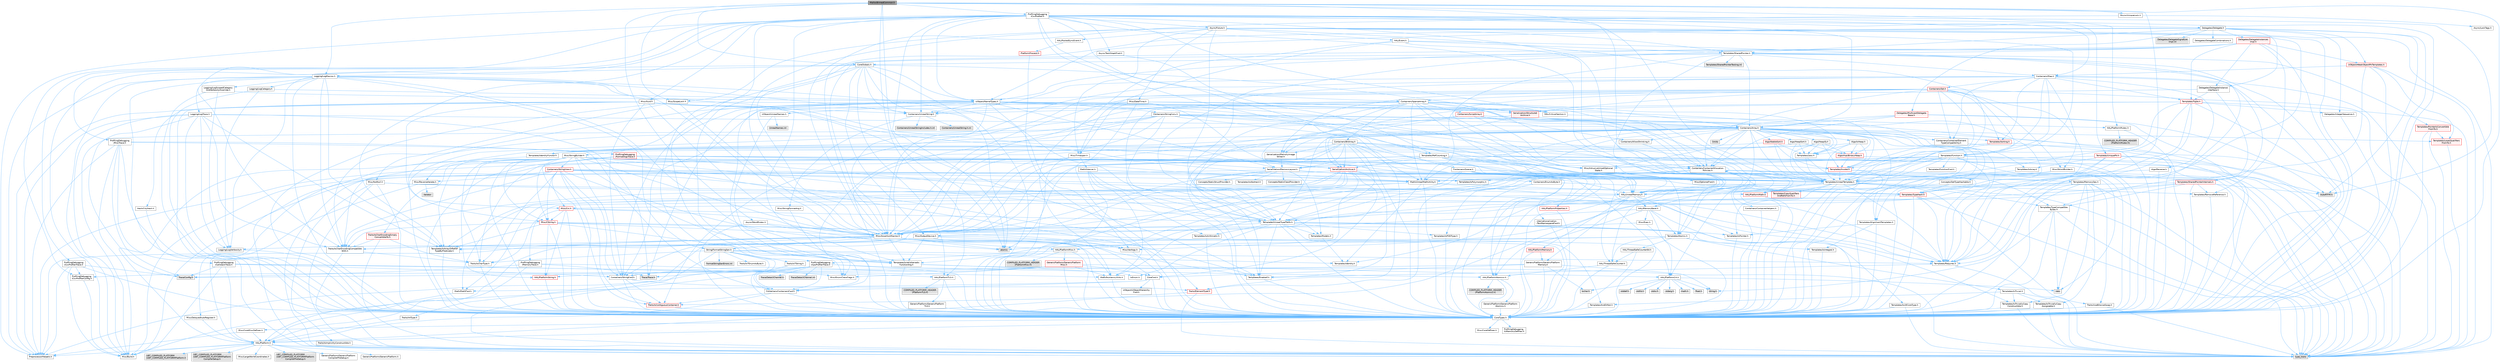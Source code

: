 digraph "MallocBinnedCommon.h"
{
 // INTERACTIVE_SVG=YES
 // LATEX_PDF_SIZE
  bgcolor="transparent";
  edge [fontname=Helvetica,fontsize=10,labelfontname=Helvetica,labelfontsize=10];
  node [fontname=Helvetica,fontsize=10,shape=box,height=0.2,width=0.4];
  Node1 [id="Node000001",label="MallocBinnedCommon.h",height=0.2,width=0.4,color="gray40", fillcolor="grey60", style="filled", fontcolor="black",tooltip=" "];
  Node1 -> Node2 [id="edge1_Node000001_Node000002",color="steelblue1",style="solid",tooltip=" "];
  Node2 [id="Node000002",label="CoreTypes.h",height=0.2,width=0.4,color="grey40", fillcolor="white", style="filled",URL="$dc/dec/CoreTypes_8h.html",tooltip=" "];
  Node2 -> Node3 [id="edge2_Node000002_Node000003",color="steelblue1",style="solid",tooltip=" "];
  Node3 [id="Node000003",label="HAL/Platform.h",height=0.2,width=0.4,color="grey40", fillcolor="white", style="filled",URL="$d9/dd0/Platform_8h.html",tooltip=" "];
  Node3 -> Node4 [id="edge3_Node000003_Node000004",color="steelblue1",style="solid",tooltip=" "];
  Node4 [id="Node000004",label="Misc/Build.h",height=0.2,width=0.4,color="grey40", fillcolor="white", style="filled",URL="$d3/dbb/Build_8h.html",tooltip=" "];
  Node3 -> Node5 [id="edge4_Node000003_Node000005",color="steelblue1",style="solid",tooltip=" "];
  Node5 [id="Node000005",label="Misc/LargeWorldCoordinates.h",height=0.2,width=0.4,color="grey40", fillcolor="white", style="filled",URL="$d2/dcb/LargeWorldCoordinates_8h.html",tooltip=" "];
  Node3 -> Node6 [id="edge5_Node000003_Node000006",color="steelblue1",style="solid",tooltip=" "];
  Node6 [id="Node000006",label="type_traits",height=0.2,width=0.4,color="grey60", fillcolor="#E0E0E0", style="filled",tooltip=" "];
  Node3 -> Node7 [id="edge6_Node000003_Node000007",color="steelblue1",style="solid",tooltip=" "];
  Node7 [id="Node000007",label="PreprocessorHelpers.h",height=0.2,width=0.4,color="grey40", fillcolor="white", style="filled",URL="$db/ddb/PreprocessorHelpers_8h.html",tooltip=" "];
  Node3 -> Node8 [id="edge7_Node000003_Node000008",color="steelblue1",style="solid",tooltip=" "];
  Node8 [id="Node000008",label="UBT_COMPILED_PLATFORM\l/UBT_COMPILED_PLATFORMPlatform\lCompilerPreSetup.h",height=0.2,width=0.4,color="grey60", fillcolor="#E0E0E0", style="filled",tooltip=" "];
  Node3 -> Node9 [id="edge8_Node000003_Node000009",color="steelblue1",style="solid",tooltip=" "];
  Node9 [id="Node000009",label="GenericPlatform/GenericPlatform\lCompilerPreSetup.h",height=0.2,width=0.4,color="grey40", fillcolor="white", style="filled",URL="$d9/dc8/GenericPlatformCompilerPreSetup_8h.html",tooltip=" "];
  Node3 -> Node10 [id="edge9_Node000003_Node000010",color="steelblue1",style="solid",tooltip=" "];
  Node10 [id="Node000010",label="GenericPlatform/GenericPlatform.h",height=0.2,width=0.4,color="grey40", fillcolor="white", style="filled",URL="$d6/d84/GenericPlatform_8h.html",tooltip=" "];
  Node3 -> Node11 [id="edge10_Node000003_Node000011",color="steelblue1",style="solid",tooltip=" "];
  Node11 [id="Node000011",label="UBT_COMPILED_PLATFORM\l/UBT_COMPILED_PLATFORMPlatform.h",height=0.2,width=0.4,color="grey60", fillcolor="#E0E0E0", style="filled",tooltip=" "];
  Node3 -> Node12 [id="edge11_Node000003_Node000012",color="steelblue1",style="solid",tooltip=" "];
  Node12 [id="Node000012",label="UBT_COMPILED_PLATFORM\l/UBT_COMPILED_PLATFORMPlatform\lCompilerSetup.h",height=0.2,width=0.4,color="grey60", fillcolor="#E0E0E0", style="filled",tooltip=" "];
  Node2 -> Node13 [id="edge12_Node000002_Node000013",color="steelblue1",style="solid",tooltip=" "];
  Node13 [id="Node000013",label="ProfilingDebugging\l/UMemoryDefines.h",height=0.2,width=0.4,color="grey40", fillcolor="white", style="filled",URL="$d2/da2/UMemoryDefines_8h.html",tooltip=" "];
  Node2 -> Node14 [id="edge13_Node000002_Node000014",color="steelblue1",style="solid",tooltip=" "];
  Node14 [id="Node000014",label="Misc/CoreMiscDefines.h",height=0.2,width=0.4,color="grey40", fillcolor="white", style="filled",URL="$da/d38/CoreMiscDefines_8h.html",tooltip=" "];
  Node14 -> Node3 [id="edge14_Node000014_Node000003",color="steelblue1",style="solid",tooltip=" "];
  Node14 -> Node7 [id="edge15_Node000014_Node000007",color="steelblue1",style="solid",tooltip=" "];
  Node2 -> Node15 [id="edge16_Node000002_Node000015",color="steelblue1",style="solid",tooltip=" "];
  Node15 [id="Node000015",label="Misc/CoreDefines.h",height=0.2,width=0.4,color="grey40", fillcolor="white", style="filled",URL="$d3/dd2/CoreDefines_8h.html",tooltip=" "];
  Node1 -> Node16 [id="edge17_Node000001_Node000016",color="steelblue1",style="solid",tooltip=" "];
  Node16 [id="Node000016",label="CoreGlobals.h",height=0.2,width=0.4,color="grey40", fillcolor="white", style="filled",URL="$d5/d8c/CoreGlobals_8h.html",tooltip=" "];
  Node16 -> Node17 [id="edge18_Node000016_Node000017",color="steelblue1",style="solid",tooltip=" "];
  Node17 [id="Node000017",label="Containers/UnrealString.h",height=0.2,width=0.4,color="grey40", fillcolor="white", style="filled",URL="$d5/dba/UnrealString_8h.html",tooltip=" "];
  Node17 -> Node18 [id="edge19_Node000017_Node000018",color="steelblue1",style="solid",tooltip=" "];
  Node18 [id="Node000018",label="Containers/UnrealStringIncludes.h.inl",height=0.2,width=0.4,color="grey60", fillcolor="#E0E0E0", style="filled",tooltip=" "];
  Node17 -> Node19 [id="edge20_Node000017_Node000019",color="steelblue1",style="solid",tooltip=" "];
  Node19 [id="Node000019",label="Containers/UnrealString.h.inl",height=0.2,width=0.4,color="grey60", fillcolor="#E0E0E0", style="filled",tooltip=" "];
  Node17 -> Node20 [id="edge21_Node000017_Node000020",color="steelblue1",style="solid",tooltip=" "];
  Node20 [id="Node000020",label="Misc/StringFormatArg.h",height=0.2,width=0.4,color="grey40", fillcolor="white", style="filled",URL="$d2/d16/StringFormatArg_8h.html",tooltip=" "];
  Node20 -> Node21 [id="edge22_Node000020_Node000021",color="steelblue1",style="solid",tooltip=" "];
  Node21 [id="Node000021",label="Containers/ContainersFwd.h",height=0.2,width=0.4,color="grey40", fillcolor="white", style="filled",URL="$d4/d0a/ContainersFwd_8h.html",tooltip=" "];
  Node21 -> Node3 [id="edge23_Node000021_Node000003",color="steelblue1",style="solid",tooltip=" "];
  Node21 -> Node2 [id="edge24_Node000021_Node000002",color="steelblue1",style="solid",tooltip=" "];
  Node21 -> Node22 [id="edge25_Node000021_Node000022",color="steelblue1",style="solid",tooltip=" "];
  Node22 [id="Node000022",label="Traits/IsContiguousContainer.h",height=0.2,width=0.4,color="red", fillcolor="#FFF0F0", style="filled",URL="$d5/d3c/IsContiguousContainer_8h.html",tooltip=" "];
  Node22 -> Node2 [id="edge26_Node000022_Node000002",color="steelblue1",style="solid",tooltip=" "];
  Node16 -> Node2 [id="edge27_Node000016_Node000002",color="steelblue1",style="solid",tooltip=" "];
  Node16 -> Node25 [id="edge28_Node000016_Node000025",color="steelblue1",style="solid",tooltip=" "];
  Node25 [id="Node000025",label="HAL/PlatformTLS.h",height=0.2,width=0.4,color="grey40", fillcolor="white", style="filled",URL="$d0/def/PlatformTLS_8h.html",tooltip=" "];
  Node25 -> Node2 [id="edge29_Node000025_Node000002",color="steelblue1",style="solid",tooltip=" "];
  Node25 -> Node26 [id="edge30_Node000025_Node000026",color="steelblue1",style="solid",tooltip=" "];
  Node26 [id="Node000026",label="GenericPlatform/GenericPlatform\lTLS.h",height=0.2,width=0.4,color="grey40", fillcolor="white", style="filled",URL="$d3/d3c/GenericPlatformTLS_8h.html",tooltip=" "];
  Node26 -> Node2 [id="edge31_Node000026_Node000002",color="steelblue1",style="solid",tooltip=" "];
  Node25 -> Node27 [id="edge32_Node000025_Node000027",color="steelblue1",style="solid",tooltip=" "];
  Node27 [id="Node000027",label="COMPILED_PLATFORM_HEADER\l(PlatformTLS.h)",height=0.2,width=0.4,color="grey60", fillcolor="#E0E0E0", style="filled",tooltip=" "];
  Node16 -> Node28 [id="edge33_Node000016_Node000028",color="steelblue1",style="solid",tooltip=" "];
  Node28 [id="Node000028",label="Logging/LogMacros.h",height=0.2,width=0.4,color="grey40", fillcolor="white", style="filled",URL="$d0/d16/LogMacros_8h.html",tooltip=" "];
  Node28 -> Node17 [id="edge34_Node000028_Node000017",color="steelblue1",style="solid",tooltip=" "];
  Node28 -> Node2 [id="edge35_Node000028_Node000002",color="steelblue1",style="solid",tooltip=" "];
  Node28 -> Node7 [id="edge36_Node000028_Node000007",color="steelblue1",style="solid",tooltip=" "];
  Node28 -> Node29 [id="edge37_Node000028_Node000029",color="steelblue1",style="solid",tooltip=" "];
  Node29 [id="Node000029",label="Logging/LogCategory.h",height=0.2,width=0.4,color="grey40", fillcolor="white", style="filled",URL="$d9/d36/LogCategory_8h.html",tooltip=" "];
  Node29 -> Node2 [id="edge38_Node000029_Node000002",color="steelblue1",style="solid",tooltip=" "];
  Node29 -> Node30 [id="edge39_Node000029_Node000030",color="steelblue1",style="solid",tooltip=" "];
  Node30 [id="Node000030",label="Logging/LogVerbosity.h",height=0.2,width=0.4,color="grey40", fillcolor="white", style="filled",URL="$d2/d8f/LogVerbosity_8h.html",tooltip=" "];
  Node30 -> Node2 [id="edge40_Node000030_Node000002",color="steelblue1",style="solid",tooltip=" "];
  Node29 -> Node31 [id="edge41_Node000029_Node000031",color="steelblue1",style="solid",tooltip=" "];
  Node31 [id="Node000031",label="UObject/NameTypes.h",height=0.2,width=0.4,color="grey40", fillcolor="white", style="filled",URL="$d6/d35/NameTypes_8h.html",tooltip=" "];
  Node31 -> Node2 [id="edge42_Node000031_Node000002",color="steelblue1",style="solid",tooltip=" "];
  Node31 -> Node32 [id="edge43_Node000031_Node000032",color="steelblue1",style="solid",tooltip=" "];
  Node32 [id="Node000032",label="Misc/AssertionMacros.h",height=0.2,width=0.4,color="grey40", fillcolor="white", style="filled",URL="$d0/dfa/AssertionMacros_8h.html",tooltip=" "];
  Node32 -> Node2 [id="edge44_Node000032_Node000002",color="steelblue1",style="solid",tooltip=" "];
  Node32 -> Node3 [id="edge45_Node000032_Node000003",color="steelblue1",style="solid",tooltip=" "];
  Node32 -> Node33 [id="edge46_Node000032_Node000033",color="steelblue1",style="solid",tooltip=" "];
  Node33 [id="Node000033",label="HAL/PlatformMisc.h",height=0.2,width=0.4,color="grey40", fillcolor="white", style="filled",URL="$d0/df5/PlatformMisc_8h.html",tooltip=" "];
  Node33 -> Node2 [id="edge47_Node000033_Node000002",color="steelblue1",style="solid",tooltip=" "];
  Node33 -> Node34 [id="edge48_Node000033_Node000034",color="steelblue1",style="solid",tooltip=" "];
  Node34 [id="Node000034",label="GenericPlatform/GenericPlatform\lMisc.h",height=0.2,width=0.4,color="red", fillcolor="#FFF0F0", style="filled",URL="$db/d9a/GenericPlatformMisc_8h.html",tooltip=" "];
  Node34 -> Node35 [id="edge49_Node000034_Node000035",color="steelblue1",style="solid",tooltip=" "];
  Node35 [id="Node000035",label="Containers/StringFwd.h",height=0.2,width=0.4,color="grey40", fillcolor="white", style="filled",URL="$df/d37/StringFwd_8h.html",tooltip=" "];
  Node35 -> Node2 [id="edge50_Node000035_Node000002",color="steelblue1",style="solid",tooltip=" "];
  Node35 -> Node36 [id="edge51_Node000035_Node000036",color="steelblue1",style="solid",tooltip=" "];
  Node36 [id="Node000036",label="Traits/ElementType.h",height=0.2,width=0.4,color="red", fillcolor="#FFF0F0", style="filled",URL="$d5/d4f/ElementType_8h.html",tooltip=" "];
  Node36 -> Node3 [id="edge52_Node000036_Node000003",color="steelblue1",style="solid",tooltip=" "];
  Node36 -> Node6 [id="edge53_Node000036_Node000006",color="steelblue1",style="solid",tooltip=" "];
  Node35 -> Node22 [id="edge54_Node000035_Node000022",color="steelblue1",style="solid",tooltip=" "];
  Node34 -> Node37 [id="edge55_Node000034_Node000037",color="steelblue1",style="solid",tooltip=" "];
  Node37 [id="Node000037",label="CoreFwd.h",height=0.2,width=0.4,color="grey40", fillcolor="white", style="filled",URL="$d1/d1e/CoreFwd_8h.html",tooltip=" "];
  Node37 -> Node2 [id="edge56_Node000037_Node000002",color="steelblue1",style="solid",tooltip=" "];
  Node37 -> Node21 [id="edge57_Node000037_Node000021",color="steelblue1",style="solid",tooltip=" "];
  Node37 -> Node38 [id="edge58_Node000037_Node000038",color="steelblue1",style="solid",tooltip=" "];
  Node38 [id="Node000038",label="Math/MathFwd.h",height=0.2,width=0.4,color="grey40", fillcolor="white", style="filled",URL="$d2/d10/MathFwd_8h.html",tooltip=" "];
  Node38 -> Node3 [id="edge59_Node000038_Node000003",color="steelblue1",style="solid",tooltip=" "];
  Node37 -> Node39 [id="edge60_Node000037_Node000039",color="steelblue1",style="solid",tooltip=" "];
  Node39 [id="Node000039",label="UObject/UObjectHierarchy\lFwd.h",height=0.2,width=0.4,color="grey40", fillcolor="white", style="filled",URL="$d3/d13/UObjectHierarchyFwd_8h.html",tooltip=" "];
  Node34 -> Node2 [id="edge61_Node000034_Node000002",color="steelblue1",style="solid",tooltip=" "];
  Node34 -> Node41 [id="edge62_Node000034_Node000041",color="steelblue1",style="solid",tooltip=" "];
  Node41 [id="Node000041",label="HAL/PlatformCrt.h",height=0.2,width=0.4,color="grey40", fillcolor="white", style="filled",URL="$d8/d75/PlatformCrt_8h.html",tooltip=" "];
  Node41 -> Node42 [id="edge63_Node000041_Node000042",color="steelblue1",style="solid",tooltip=" "];
  Node42 [id="Node000042",label="new",height=0.2,width=0.4,color="grey60", fillcolor="#E0E0E0", style="filled",tooltip=" "];
  Node41 -> Node43 [id="edge64_Node000041_Node000043",color="steelblue1",style="solid",tooltip=" "];
  Node43 [id="Node000043",label="wchar.h",height=0.2,width=0.4,color="grey60", fillcolor="#E0E0E0", style="filled",tooltip=" "];
  Node41 -> Node44 [id="edge65_Node000041_Node000044",color="steelblue1",style="solid",tooltip=" "];
  Node44 [id="Node000044",label="stddef.h",height=0.2,width=0.4,color="grey60", fillcolor="#E0E0E0", style="filled",tooltip=" "];
  Node41 -> Node45 [id="edge66_Node000041_Node000045",color="steelblue1",style="solid",tooltip=" "];
  Node45 [id="Node000045",label="stdlib.h",height=0.2,width=0.4,color="grey60", fillcolor="#E0E0E0", style="filled",tooltip=" "];
  Node41 -> Node46 [id="edge67_Node000041_Node000046",color="steelblue1",style="solid",tooltip=" "];
  Node46 [id="Node000046",label="stdio.h",height=0.2,width=0.4,color="grey60", fillcolor="#E0E0E0", style="filled",tooltip=" "];
  Node41 -> Node47 [id="edge68_Node000041_Node000047",color="steelblue1",style="solid",tooltip=" "];
  Node47 [id="Node000047",label="stdarg.h",height=0.2,width=0.4,color="grey60", fillcolor="#E0E0E0", style="filled",tooltip=" "];
  Node41 -> Node48 [id="edge69_Node000041_Node000048",color="steelblue1",style="solid",tooltip=" "];
  Node48 [id="Node000048",label="math.h",height=0.2,width=0.4,color="grey60", fillcolor="#E0E0E0", style="filled",tooltip=" "];
  Node41 -> Node49 [id="edge70_Node000041_Node000049",color="steelblue1",style="solid",tooltip=" "];
  Node49 [id="Node000049",label="float.h",height=0.2,width=0.4,color="grey60", fillcolor="#E0E0E0", style="filled",tooltip=" "];
  Node41 -> Node50 [id="edge71_Node000041_Node000050",color="steelblue1",style="solid",tooltip=" "];
  Node50 [id="Node000050",label="string.h",height=0.2,width=0.4,color="grey60", fillcolor="#E0E0E0", style="filled",tooltip=" "];
  Node34 -> Node51 [id="edge72_Node000034_Node000051",color="steelblue1",style="solid",tooltip=" "];
  Node51 [id="Node000051",label="Math/NumericLimits.h",height=0.2,width=0.4,color="grey40", fillcolor="white", style="filled",URL="$df/d1b/NumericLimits_8h.html",tooltip=" "];
  Node51 -> Node2 [id="edge73_Node000051_Node000002",color="steelblue1",style="solid",tooltip=" "];
  Node34 -> Node53 [id="edge74_Node000034_Node000053",color="steelblue1",style="solid",tooltip=" "];
  Node53 [id="Node000053",label="Misc/EnumClassFlags.h",height=0.2,width=0.4,color="grey40", fillcolor="white", style="filled",URL="$d8/de7/EnumClassFlags_8h.html",tooltip=" "];
  Node34 -> Node54 [id="edge75_Node000034_Node000054",color="steelblue1",style="solid",tooltip=" "];
  Node54 [id="Node000054",label="ProfilingDebugging\l/CsvProfilerConfig.h",height=0.2,width=0.4,color="grey40", fillcolor="white", style="filled",URL="$d3/d88/CsvProfilerConfig_8h.html",tooltip=" "];
  Node54 -> Node4 [id="edge76_Node000054_Node000004",color="steelblue1",style="solid",tooltip=" "];
  Node33 -> Node56 [id="edge77_Node000033_Node000056",color="steelblue1",style="solid",tooltip=" "];
  Node56 [id="Node000056",label="COMPILED_PLATFORM_HEADER\l(PlatformMisc.h)",height=0.2,width=0.4,color="grey60", fillcolor="#E0E0E0", style="filled",tooltip=" "];
  Node33 -> Node57 [id="edge78_Node000033_Node000057",color="steelblue1",style="solid",tooltip=" "];
  Node57 [id="Node000057",label="ProfilingDebugging\l/CpuProfilerTrace.h",height=0.2,width=0.4,color="grey40", fillcolor="white", style="filled",URL="$da/dcb/CpuProfilerTrace_8h.html",tooltip=" "];
  Node57 -> Node2 [id="edge79_Node000057_Node000002",color="steelblue1",style="solid",tooltip=" "];
  Node57 -> Node21 [id="edge80_Node000057_Node000021",color="steelblue1",style="solid",tooltip=" "];
  Node57 -> Node58 [id="edge81_Node000057_Node000058",color="steelblue1",style="solid",tooltip=" "];
  Node58 [id="Node000058",label="HAL/PlatformAtomics.h",height=0.2,width=0.4,color="grey40", fillcolor="white", style="filled",URL="$d3/d36/PlatformAtomics_8h.html",tooltip=" "];
  Node58 -> Node2 [id="edge82_Node000058_Node000002",color="steelblue1",style="solid",tooltip=" "];
  Node58 -> Node59 [id="edge83_Node000058_Node000059",color="steelblue1",style="solid",tooltip=" "];
  Node59 [id="Node000059",label="GenericPlatform/GenericPlatform\lAtomics.h",height=0.2,width=0.4,color="grey40", fillcolor="white", style="filled",URL="$da/d72/GenericPlatformAtomics_8h.html",tooltip=" "];
  Node59 -> Node2 [id="edge84_Node000059_Node000002",color="steelblue1",style="solid",tooltip=" "];
  Node58 -> Node60 [id="edge85_Node000058_Node000060",color="steelblue1",style="solid",tooltip=" "];
  Node60 [id="Node000060",label="COMPILED_PLATFORM_HEADER\l(PlatformAtomics.h)",height=0.2,width=0.4,color="grey60", fillcolor="#E0E0E0", style="filled",tooltip=" "];
  Node57 -> Node7 [id="edge86_Node000057_Node000007",color="steelblue1",style="solid",tooltip=" "];
  Node57 -> Node4 [id="edge87_Node000057_Node000004",color="steelblue1",style="solid",tooltip=" "];
  Node57 -> Node61 [id="edge88_Node000057_Node000061",color="steelblue1",style="solid",tooltip=" "];
  Node61 [id="Node000061",label="Trace/Config.h",height=0.2,width=0.4,color="grey60", fillcolor="#E0E0E0", style="filled",tooltip=" "];
  Node57 -> Node62 [id="edge89_Node000057_Node000062",color="steelblue1",style="solid",tooltip=" "];
  Node62 [id="Node000062",label="Trace/Detail/Channel.h",height=0.2,width=0.4,color="grey60", fillcolor="#E0E0E0", style="filled",tooltip=" "];
  Node57 -> Node63 [id="edge90_Node000057_Node000063",color="steelblue1",style="solid",tooltip=" "];
  Node63 [id="Node000063",label="Trace/Detail/Channel.inl",height=0.2,width=0.4,color="grey60", fillcolor="#E0E0E0", style="filled",tooltip=" "];
  Node57 -> Node64 [id="edge91_Node000057_Node000064",color="steelblue1",style="solid",tooltip=" "];
  Node64 [id="Node000064",label="Trace/Trace.h",height=0.2,width=0.4,color="grey60", fillcolor="#E0E0E0", style="filled",tooltip=" "];
  Node32 -> Node7 [id="edge92_Node000032_Node000007",color="steelblue1",style="solid",tooltip=" "];
  Node32 -> Node65 [id="edge93_Node000032_Node000065",color="steelblue1",style="solid",tooltip=" "];
  Node65 [id="Node000065",label="Templates/EnableIf.h",height=0.2,width=0.4,color="grey40", fillcolor="white", style="filled",URL="$d7/d60/EnableIf_8h.html",tooltip=" "];
  Node65 -> Node2 [id="edge94_Node000065_Node000002",color="steelblue1",style="solid",tooltip=" "];
  Node32 -> Node66 [id="edge95_Node000032_Node000066",color="steelblue1",style="solid",tooltip=" "];
  Node66 [id="Node000066",label="Templates/IsArrayOrRefOf\lTypeByPredicate.h",height=0.2,width=0.4,color="grey40", fillcolor="white", style="filled",URL="$d6/da1/IsArrayOrRefOfTypeByPredicate_8h.html",tooltip=" "];
  Node66 -> Node2 [id="edge96_Node000066_Node000002",color="steelblue1",style="solid",tooltip=" "];
  Node32 -> Node67 [id="edge97_Node000032_Node000067",color="steelblue1",style="solid",tooltip=" "];
  Node67 [id="Node000067",label="Templates/IsValidVariadic\lFunctionArg.h",height=0.2,width=0.4,color="grey40", fillcolor="white", style="filled",URL="$d0/dc8/IsValidVariadicFunctionArg_8h.html",tooltip=" "];
  Node67 -> Node2 [id="edge98_Node000067_Node000002",color="steelblue1",style="solid",tooltip=" "];
  Node67 -> Node68 [id="edge99_Node000067_Node000068",color="steelblue1",style="solid",tooltip=" "];
  Node68 [id="Node000068",label="IsEnum.h",height=0.2,width=0.4,color="grey40", fillcolor="white", style="filled",URL="$d4/de5/IsEnum_8h.html",tooltip=" "];
  Node67 -> Node6 [id="edge100_Node000067_Node000006",color="steelblue1",style="solid",tooltip=" "];
  Node32 -> Node69 [id="edge101_Node000032_Node000069",color="steelblue1",style="solid",tooltip=" "];
  Node69 [id="Node000069",label="Traits/IsCharEncodingCompatible\lWith.h",height=0.2,width=0.4,color="grey40", fillcolor="white", style="filled",URL="$df/dd1/IsCharEncodingCompatibleWith_8h.html",tooltip=" "];
  Node69 -> Node6 [id="edge102_Node000069_Node000006",color="steelblue1",style="solid",tooltip=" "];
  Node69 -> Node70 [id="edge103_Node000069_Node000070",color="steelblue1",style="solid",tooltip=" "];
  Node70 [id="Node000070",label="Traits/IsCharType.h",height=0.2,width=0.4,color="grey40", fillcolor="white", style="filled",URL="$db/d51/IsCharType_8h.html",tooltip=" "];
  Node70 -> Node2 [id="edge104_Node000070_Node000002",color="steelblue1",style="solid",tooltip=" "];
  Node32 -> Node71 [id="edge105_Node000032_Node000071",color="steelblue1",style="solid",tooltip=" "];
  Node71 [id="Node000071",label="Misc/VarArgs.h",height=0.2,width=0.4,color="grey40", fillcolor="white", style="filled",URL="$d5/d6f/VarArgs_8h.html",tooltip=" "];
  Node71 -> Node2 [id="edge106_Node000071_Node000002",color="steelblue1",style="solid",tooltip=" "];
  Node32 -> Node72 [id="edge107_Node000032_Node000072",color="steelblue1",style="solid",tooltip=" "];
  Node72 [id="Node000072",label="String/FormatStringSan.h",height=0.2,width=0.4,color="grey40", fillcolor="white", style="filled",URL="$d3/d8b/FormatStringSan_8h.html",tooltip=" "];
  Node72 -> Node6 [id="edge108_Node000072_Node000006",color="steelblue1",style="solid",tooltip=" "];
  Node72 -> Node2 [id="edge109_Node000072_Node000002",color="steelblue1",style="solid",tooltip=" "];
  Node72 -> Node73 [id="edge110_Node000072_Node000073",color="steelblue1",style="solid",tooltip=" "];
  Node73 [id="Node000073",label="Templates/Requires.h",height=0.2,width=0.4,color="grey40", fillcolor="white", style="filled",URL="$dc/d96/Requires_8h.html",tooltip=" "];
  Node73 -> Node65 [id="edge111_Node000073_Node000065",color="steelblue1",style="solid",tooltip=" "];
  Node73 -> Node6 [id="edge112_Node000073_Node000006",color="steelblue1",style="solid",tooltip=" "];
  Node72 -> Node74 [id="edge113_Node000072_Node000074",color="steelblue1",style="solid",tooltip=" "];
  Node74 [id="Node000074",label="Templates/Identity.h",height=0.2,width=0.4,color="grey40", fillcolor="white", style="filled",URL="$d0/dd5/Identity_8h.html",tooltip=" "];
  Node72 -> Node67 [id="edge114_Node000072_Node000067",color="steelblue1",style="solid",tooltip=" "];
  Node72 -> Node70 [id="edge115_Node000072_Node000070",color="steelblue1",style="solid",tooltip=" "];
  Node72 -> Node75 [id="edge116_Node000072_Node000075",color="steelblue1",style="solid",tooltip=" "];
  Node75 [id="Node000075",label="Traits/IsTEnumAsByte.h",height=0.2,width=0.4,color="grey40", fillcolor="white", style="filled",URL="$d1/de6/IsTEnumAsByte_8h.html",tooltip=" "];
  Node72 -> Node76 [id="edge117_Node000072_Node000076",color="steelblue1",style="solid",tooltip=" "];
  Node76 [id="Node000076",label="Traits/IsTString.h",height=0.2,width=0.4,color="grey40", fillcolor="white", style="filled",URL="$d0/df8/IsTString_8h.html",tooltip=" "];
  Node76 -> Node21 [id="edge118_Node000076_Node000021",color="steelblue1",style="solid",tooltip=" "];
  Node72 -> Node21 [id="edge119_Node000072_Node000021",color="steelblue1",style="solid",tooltip=" "];
  Node72 -> Node77 [id="edge120_Node000072_Node000077",color="steelblue1",style="solid",tooltip=" "];
  Node77 [id="Node000077",label="FormatStringSanErrors.inl",height=0.2,width=0.4,color="grey60", fillcolor="#E0E0E0", style="filled",tooltip=" "];
  Node32 -> Node78 [id="edge121_Node000032_Node000078",color="steelblue1",style="solid",tooltip=" "];
  Node78 [id="Node000078",label="atomic",height=0.2,width=0.4,color="grey60", fillcolor="#E0E0E0", style="filled",tooltip=" "];
  Node31 -> Node79 [id="edge122_Node000031_Node000079",color="steelblue1",style="solid",tooltip=" "];
  Node79 [id="Node000079",label="HAL/UnrealMemory.h",height=0.2,width=0.4,color="grey40", fillcolor="white", style="filled",URL="$d9/d96/UnrealMemory_8h.html",tooltip=" "];
  Node79 -> Node2 [id="edge123_Node000079_Node000002",color="steelblue1",style="solid",tooltip=" "];
  Node79 -> Node80 [id="edge124_Node000079_Node000080",color="steelblue1",style="solid",tooltip=" "];
  Node80 [id="Node000080",label="GenericPlatform/GenericPlatform\lMemory.h",height=0.2,width=0.4,color="grey40", fillcolor="white", style="filled",URL="$dd/d22/GenericPlatformMemory_8h.html",tooltip=" "];
  Node80 -> Node37 [id="edge125_Node000080_Node000037",color="steelblue1",style="solid",tooltip=" "];
  Node80 -> Node2 [id="edge126_Node000080_Node000002",color="steelblue1",style="solid",tooltip=" "];
  Node80 -> Node81 [id="edge127_Node000080_Node000081",color="steelblue1",style="solid",tooltip=" "];
  Node81 [id="Node000081",label="HAL/PlatformString.h",height=0.2,width=0.4,color="red", fillcolor="#FFF0F0", style="filled",URL="$db/db5/PlatformString_8h.html",tooltip=" "];
  Node81 -> Node2 [id="edge128_Node000081_Node000002",color="steelblue1",style="solid",tooltip=" "];
  Node80 -> Node50 [id="edge129_Node000080_Node000050",color="steelblue1",style="solid",tooltip=" "];
  Node80 -> Node43 [id="edge130_Node000080_Node000043",color="steelblue1",style="solid",tooltip=" "];
  Node79 -> Node83 [id="edge131_Node000079_Node000083",color="steelblue1",style="solid",tooltip=" "];
  Node83 [id="Node000083",label="HAL/MemoryBase.h",height=0.2,width=0.4,color="grey40", fillcolor="white", style="filled",URL="$d6/d9f/MemoryBase_8h.html",tooltip=" "];
  Node83 -> Node2 [id="edge132_Node000083_Node000002",color="steelblue1",style="solid",tooltip=" "];
  Node83 -> Node58 [id="edge133_Node000083_Node000058",color="steelblue1",style="solid",tooltip=" "];
  Node83 -> Node41 [id="edge134_Node000083_Node000041",color="steelblue1",style="solid",tooltip=" "];
  Node83 -> Node84 [id="edge135_Node000083_Node000084",color="steelblue1",style="solid",tooltip=" "];
  Node84 [id="Node000084",label="Misc/Exec.h",height=0.2,width=0.4,color="grey40", fillcolor="white", style="filled",URL="$de/ddb/Exec_8h.html",tooltip=" "];
  Node84 -> Node2 [id="edge136_Node000084_Node000002",color="steelblue1",style="solid",tooltip=" "];
  Node84 -> Node32 [id="edge137_Node000084_Node000032",color="steelblue1",style="solid",tooltip=" "];
  Node83 -> Node85 [id="edge138_Node000083_Node000085",color="steelblue1",style="solid",tooltip=" "];
  Node85 [id="Node000085",label="Misc/OutputDevice.h",height=0.2,width=0.4,color="grey40", fillcolor="white", style="filled",URL="$d7/d32/OutputDevice_8h.html",tooltip=" "];
  Node85 -> Node37 [id="edge139_Node000085_Node000037",color="steelblue1",style="solid",tooltip=" "];
  Node85 -> Node2 [id="edge140_Node000085_Node000002",color="steelblue1",style="solid",tooltip=" "];
  Node85 -> Node30 [id="edge141_Node000085_Node000030",color="steelblue1",style="solid",tooltip=" "];
  Node85 -> Node71 [id="edge142_Node000085_Node000071",color="steelblue1",style="solid",tooltip=" "];
  Node85 -> Node66 [id="edge143_Node000085_Node000066",color="steelblue1",style="solid",tooltip=" "];
  Node85 -> Node67 [id="edge144_Node000085_Node000067",color="steelblue1",style="solid",tooltip=" "];
  Node85 -> Node69 [id="edge145_Node000085_Node000069",color="steelblue1",style="solid",tooltip=" "];
  Node83 -> Node86 [id="edge146_Node000083_Node000086",color="steelblue1",style="solid",tooltip=" "];
  Node86 [id="Node000086",label="Templates/Atomic.h",height=0.2,width=0.4,color="grey40", fillcolor="white", style="filled",URL="$d3/d91/Atomic_8h.html",tooltip=" "];
  Node86 -> Node87 [id="edge147_Node000086_Node000087",color="steelblue1",style="solid",tooltip=" "];
  Node87 [id="Node000087",label="HAL/ThreadSafeCounter.h",height=0.2,width=0.4,color="grey40", fillcolor="white", style="filled",URL="$dc/dc9/ThreadSafeCounter_8h.html",tooltip=" "];
  Node87 -> Node2 [id="edge148_Node000087_Node000002",color="steelblue1",style="solid",tooltip=" "];
  Node87 -> Node58 [id="edge149_Node000087_Node000058",color="steelblue1",style="solid",tooltip=" "];
  Node86 -> Node88 [id="edge150_Node000086_Node000088",color="steelblue1",style="solid",tooltip=" "];
  Node88 [id="Node000088",label="HAL/ThreadSafeCounter64.h",height=0.2,width=0.4,color="grey40", fillcolor="white", style="filled",URL="$d0/d12/ThreadSafeCounter64_8h.html",tooltip=" "];
  Node88 -> Node2 [id="edge151_Node000088_Node000002",color="steelblue1",style="solid",tooltip=" "];
  Node88 -> Node87 [id="edge152_Node000088_Node000087",color="steelblue1",style="solid",tooltip=" "];
  Node86 -> Node89 [id="edge153_Node000086_Node000089",color="steelblue1",style="solid",tooltip=" "];
  Node89 [id="Node000089",label="Templates/IsIntegral.h",height=0.2,width=0.4,color="grey40", fillcolor="white", style="filled",URL="$da/d64/IsIntegral_8h.html",tooltip=" "];
  Node89 -> Node2 [id="edge154_Node000089_Node000002",color="steelblue1",style="solid",tooltip=" "];
  Node86 -> Node90 [id="edge155_Node000086_Node000090",color="steelblue1",style="solid",tooltip=" "];
  Node90 [id="Node000090",label="Templates/IsTrivial.h",height=0.2,width=0.4,color="grey40", fillcolor="white", style="filled",URL="$da/d4c/IsTrivial_8h.html",tooltip=" "];
  Node90 -> Node91 [id="edge156_Node000090_Node000091",color="steelblue1",style="solid",tooltip=" "];
  Node91 [id="Node000091",label="Templates/AndOrNot.h",height=0.2,width=0.4,color="grey40", fillcolor="white", style="filled",URL="$db/d0a/AndOrNot_8h.html",tooltip=" "];
  Node91 -> Node2 [id="edge157_Node000091_Node000002",color="steelblue1",style="solid",tooltip=" "];
  Node90 -> Node92 [id="edge158_Node000090_Node000092",color="steelblue1",style="solid",tooltip=" "];
  Node92 [id="Node000092",label="Templates/IsTriviallyCopy\lConstructible.h",height=0.2,width=0.4,color="grey40", fillcolor="white", style="filled",URL="$d3/d78/IsTriviallyCopyConstructible_8h.html",tooltip=" "];
  Node92 -> Node2 [id="edge159_Node000092_Node000002",color="steelblue1",style="solid",tooltip=" "];
  Node92 -> Node6 [id="edge160_Node000092_Node000006",color="steelblue1",style="solid",tooltip=" "];
  Node90 -> Node93 [id="edge161_Node000090_Node000093",color="steelblue1",style="solid",tooltip=" "];
  Node93 [id="Node000093",label="Templates/IsTriviallyCopy\lAssignable.h",height=0.2,width=0.4,color="grey40", fillcolor="white", style="filled",URL="$d2/df2/IsTriviallyCopyAssignable_8h.html",tooltip=" "];
  Node93 -> Node2 [id="edge162_Node000093_Node000002",color="steelblue1",style="solid",tooltip=" "];
  Node93 -> Node6 [id="edge163_Node000093_Node000006",color="steelblue1",style="solid",tooltip=" "];
  Node90 -> Node6 [id="edge164_Node000090_Node000006",color="steelblue1",style="solid",tooltip=" "];
  Node86 -> Node94 [id="edge165_Node000086_Node000094",color="steelblue1",style="solid",tooltip=" "];
  Node94 [id="Node000094",label="Traits/IntType.h",height=0.2,width=0.4,color="grey40", fillcolor="white", style="filled",URL="$d7/deb/IntType_8h.html",tooltip=" "];
  Node94 -> Node3 [id="edge166_Node000094_Node000003",color="steelblue1",style="solid",tooltip=" "];
  Node86 -> Node78 [id="edge167_Node000086_Node000078",color="steelblue1",style="solid",tooltip=" "];
  Node79 -> Node95 [id="edge168_Node000079_Node000095",color="steelblue1",style="solid",tooltip=" "];
  Node95 [id="Node000095",label="HAL/PlatformMemory.h",height=0.2,width=0.4,color="red", fillcolor="#FFF0F0", style="filled",URL="$de/d68/PlatformMemory_8h.html",tooltip=" "];
  Node95 -> Node2 [id="edge169_Node000095_Node000002",color="steelblue1",style="solid",tooltip=" "];
  Node95 -> Node80 [id="edge170_Node000095_Node000080",color="steelblue1",style="solid",tooltip=" "];
  Node79 -> Node97 [id="edge171_Node000079_Node000097",color="steelblue1",style="solid",tooltip=" "];
  Node97 [id="Node000097",label="ProfilingDebugging\l/MemoryTrace.h",height=0.2,width=0.4,color="grey40", fillcolor="white", style="filled",URL="$da/dd7/MemoryTrace_8h.html",tooltip=" "];
  Node97 -> Node3 [id="edge172_Node000097_Node000003",color="steelblue1",style="solid",tooltip=" "];
  Node97 -> Node53 [id="edge173_Node000097_Node000053",color="steelblue1",style="solid",tooltip=" "];
  Node97 -> Node61 [id="edge174_Node000097_Node000061",color="steelblue1",style="solid",tooltip=" "];
  Node97 -> Node64 [id="edge175_Node000097_Node000064",color="steelblue1",style="solid",tooltip=" "];
  Node79 -> Node98 [id="edge176_Node000079_Node000098",color="steelblue1",style="solid",tooltip=" "];
  Node98 [id="Node000098",label="Templates/IsPointer.h",height=0.2,width=0.4,color="grey40", fillcolor="white", style="filled",URL="$d7/d05/IsPointer_8h.html",tooltip=" "];
  Node98 -> Node2 [id="edge177_Node000098_Node000002",color="steelblue1",style="solid",tooltip=" "];
  Node31 -> Node99 [id="edge178_Node000031_Node000099",color="steelblue1",style="solid",tooltip=" "];
  Node99 [id="Node000099",label="Templates/UnrealTypeTraits.h",height=0.2,width=0.4,color="grey40", fillcolor="white", style="filled",URL="$d2/d2d/UnrealTypeTraits_8h.html",tooltip=" "];
  Node99 -> Node2 [id="edge179_Node000099_Node000002",color="steelblue1",style="solid",tooltip=" "];
  Node99 -> Node98 [id="edge180_Node000099_Node000098",color="steelblue1",style="solid",tooltip=" "];
  Node99 -> Node32 [id="edge181_Node000099_Node000032",color="steelblue1",style="solid",tooltip=" "];
  Node99 -> Node91 [id="edge182_Node000099_Node000091",color="steelblue1",style="solid",tooltip=" "];
  Node99 -> Node65 [id="edge183_Node000099_Node000065",color="steelblue1",style="solid",tooltip=" "];
  Node99 -> Node100 [id="edge184_Node000099_Node000100",color="steelblue1",style="solid",tooltip=" "];
  Node100 [id="Node000100",label="Templates/IsArithmetic.h",height=0.2,width=0.4,color="grey40", fillcolor="white", style="filled",URL="$d2/d5d/IsArithmetic_8h.html",tooltip=" "];
  Node100 -> Node2 [id="edge185_Node000100_Node000002",color="steelblue1",style="solid",tooltip=" "];
  Node99 -> Node68 [id="edge186_Node000099_Node000068",color="steelblue1",style="solid",tooltip=" "];
  Node99 -> Node101 [id="edge187_Node000099_Node000101",color="steelblue1",style="solid",tooltip=" "];
  Node101 [id="Node000101",label="Templates/Models.h",height=0.2,width=0.4,color="grey40", fillcolor="white", style="filled",URL="$d3/d0c/Models_8h.html",tooltip=" "];
  Node101 -> Node74 [id="edge188_Node000101_Node000074",color="steelblue1",style="solid",tooltip=" "];
  Node99 -> Node102 [id="edge189_Node000099_Node000102",color="steelblue1",style="solid",tooltip=" "];
  Node102 [id="Node000102",label="Templates/IsPODType.h",height=0.2,width=0.4,color="grey40", fillcolor="white", style="filled",URL="$d7/db1/IsPODType_8h.html",tooltip=" "];
  Node102 -> Node2 [id="edge190_Node000102_Node000002",color="steelblue1",style="solid",tooltip=" "];
  Node99 -> Node103 [id="edge191_Node000099_Node000103",color="steelblue1",style="solid",tooltip=" "];
  Node103 [id="Node000103",label="Templates/IsUECoreType.h",height=0.2,width=0.4,color="grey40", fillcolor="white", style="filled",URL="$d1/db8/IsUECoreType_8h.html",tooltip=" "];
  Node103 -> Node2 [id="edge192_Node000103_Node000002",color="steelblue1",style="solid",tooltip=" "];
  Node103 -> Node6 [id="edge193_Node000103_Node000006",color="steelblue1",style="solid",tooltip=" "];
  Node99 -> Node92 [id="edge194_Node000099_Node000092",color="steelblue1",style="solid",tooltip=" "];
  Node31 -> Node104 [id="edge195_Node000031_Node000104",color="steelblue1",style="solid",tooltip=" "];
  Node104 [id="Node000104",label="Templates/UnrealTemplate.h",height=0.2,width=0.4,color="grey40", fillcolor="white", style="filled",URL="$d4/d24/UnrealTemplate_8h.html",tooltip=" "];
  Node104 -> Node2 [id="edge196_Node000104_Node000002",color="steelblue1",style="solid",tooltip=" "];
  Node104 -> Node98 [id="edge197_Node000104_Node000098",color="steelblue1",style="solid",tooltip=" "];
  Node104 -> Node79 [id="edge198_Node000104_Node000079",color="steelblue1",style="solid",tooltip=" "];
  Node104 -> Node105 [id="edge199_Node000104_Node000105",color="steelblue1",style="solid",tooltip=" "];
  Node105 [id="Node000105",label="Templates/CopyQualifiers\lAndRefsFromTo.h",height=0.2,width=0.4,color="red", fillcolor="#FFF0F0", style="filled",URL="$d3/db3/CopyQualifiersAndRefsFromTo_8h.html",tooltip=" "];
  Node104 -> Node99 [id="edge200_Node000104_Node000099",color="steelblue1",style="solid",tooltip=" "];
  Node104 -> Node107 [id="edge201_Node000104_Node000107",color="steelblue1",style="solid",tooltip=" "];
  Node107 [id="Node000107",label="Templates/RemoveReference.h",height=0.2,width=0.4,color="grey40", fillcolor="white", style="filled",URL="$da/dbe/RemoveReference_8h.html",tooltip=" "];
  Node107 -> Node2 [id="edge202_Node000107_Node000002",color="steelblue1",style="solid",tooltip=" "];
  Node104 -> Node73 [id="edge203_Node000104_Node000073",color="steelblue1",style="solid",tooltip=" "];
  Node104 -> Node108 [id="edge204_Node000104_Node000108",color="steelblue1",style="solid",tooltip=" "];
  Node108 [id="Node000108",label="Templates/TypeCompatible\lBytes.h",height=0.2,width=0.4,color="grey40", fillcolor="white", style="filled",URL="$df/d0a/TypeCompatibleBytes_8h.html",tooltip=" "];
  Node108 -> Node2 [id="edge205_Node000108_Node000002",color="steelblue1",style="solid",tooltip=" "];
  Node108 -> Node50 [id="edge206_Node000108_Node000050",color="steelblue1",style="solid",tooltip=" "];
  Node108 -> Node42 [id="edge207_Node000108_Node000042",color="steelblue1",style="solid",tooltip=" "];
  Node108 -> Node6 [id="edge208_Node000108_Node000006",color="steelblue1",style="solid",tooltip=" "];
  Node104 -> Node74 [id="edge209_Node000104_Node000074",color="steelblue1",style="solid",tooltip=" "];
  Node104 -> Node22 [id="edge210_Node000104_Node000022",color="steelblue1",style="solid",tooltip=" "];
  Node104 -> Node109 [id="edge211_Node000104_Node000109",color="steelblue1",style="solid",tooltip=" "];
  Node109 [id="Node000109",label="Traits/UseBitwiseSwap.h",height=0.2,width=0.4,color="grey40", fillcolor="white", style="filled",URL="$db/df3/UseBitwiseSwap_8h.html",tooltip=" "];
  Node109 -> Node2 [id="edge212_Node000109_Node000002",color="steelblue1",style="solid",tooltip=" "];
  Node109 -> Node6 [id="edge213_Node000109_Node000006",color="steelblue1",style="solid",tooltip=" "];
  Node104 -> Node6 [id="edge214_Node000104_Node000006",color="steelblue1",style="solid",tooltip=" "];
  Node31 -> Node17 [id="edge215_Node000031_Node000017",color="steelblue1",style="solid",tooltip=" "];
  Node31 -> Node110 [id="edge216_Node000031_Node000110",color="steelblue1",style="solid",tooltip=" "];
  Node110 [id="Node000110",label="HAL/CriticalSection.h",height=0.2,width=0.4,color="grey40", fillcolor="white", style="filled",URL="$d6/d90/CriticalSection_8h.html",tooltip=" "];
  Node110 -> Node111 [id="edge217_Node000110_Node000111",color="steelblue1",style="solid",tooltip=" "];
  Node111 [id="Node000111",label="HAL/PlatformMutex.h",height=0.2,width=0.4,color="grey40", fillcolor="white", style="filled",URL="$d9/d0b/PlatformMutex_8h.html",tooltip=" "];
  Node111 -> Node2 [id="edge218_Node000111_Node000002",color="steelblue1",style="solid",tooltip=" "];
  Node111 -> Node112 [id="edge219_Node000111_Node000112",color="steelblue1",style="solid",tooltip=" "];
  Node112 [id="Node000112",label="COMPILED_PLATFORM_HEADER\l(PlatformMutex.h)",height=0.2,width=0.4,color="grey60", fillcolor="#E0E0E0", style="filled",tooltip=" "];
  Node31 -> Node113 [id="edge220_Node000031_Node000113",color="steelblue1",style="solid",tooltip=" "];
  Node113 [id="Node000113",label="Containers/StringConv.h",height=0.2,width=0.4,color="grey40", fillcolor="white", style="filled",URL="$d3/ddf/StringConv_8h.html",tooltip=" "];
  Node113 -> Node2 [id="edge221_Node000113_Node000002",color="steelblue1",style="solid",tooltip=" "];
  Node113 -> Node32 [id="edge222_Node000113_Node000032",color="steelblue1",style="solid",tooltip=" "];
  Node113 -> Node114 [id="edge223_Node000113_Node000114",color="steelblue1",style="solid",tooltip=" "];
  Node114 [id="Node000114",label="Containers/ContainerAllocation\lPolicies.h",height=0.2,width=0.4,color="grey40", fillcolor="white", style="filled",URL="$d7/dff/ContainerAllocationPolicies_8h.html",tooltip=" "];
  Node114 -> Node2 [id="edge224_Node000114_Node000002",color="steelblue1",style="solid",tooltip=" "];
  Node114 -> Node115 [id="edge225_Node000114_Node000115",color="steelblue1",style="solid",tooltip=" "];
  Node115 [id="Node000115",label="Containers/ContainerHelpers.h",height=0.2,width=0.4,color="grey40", fillcolor="white", style="filled",URL="$d7/d33/ContainerHelpers_8h.html",tooltip=" "];
  Node115 -> Node2 [id="edge226_Node000115_Node000002",color="steelblue1",style="solid",tooltip=" "];
  Node114 -> Node114 [id="edge227_Node000114_Node000114",color="steelblue1",style="solid",tooltip=" "];
  Node114 -> Node116 [id="edge228_Node000114_Node000116",color="steelblue1",style="solid",tooltip=" "];
  Node116 [id="Node000116",label="HAL/PlatformMath.h",height=0.2,width=0.4,color="red", fillcolor="#FFF0F0", style="filled",URL="$dc/d53/PlatformMath_8h.html",tooltip=" "];
  Node116 -> Node2 [id="edge229_Node000116_Node000002",color="steelblue1",style="solid",tooltip=" "];
  Node114 -> Node79 [id="edge230_Node000114_Node000079",color="steelblue1",style="solid",tooltip=" "];
  Node114 -> Node51 [id="edge231_Node000114_Node000051",color="steelblue1",style="solid",tooltip=" "];
  Node114 -> Node32 [id="edge232_Node000114_Node000032",color="steelblue1",style="solid",tooltip=" "];
  Node114 -> Node124 [id="edge233_Node000114_Node000124",color="steelblue1",style="solid",tooltip=" "];
  Node124 [id="Node000124",label="Templates/IsPolymorphic.h",height=0.2,width=0.4,color="grey40", fillcolor="white", style="filled",URL="$dc/d20/IsPolymorphic_8h.html",tooltip=" "];
  Node114 -> Node125 [id="edge234_Node000114_Node000125",color="steelblue1",style="solid",tooltip=" "];
  Node125 [id="Node000125",label="Templates/MemoryOps.h",height=0.2,width=0.4,color="grey40", fillcolor="white", style="filled",URL="$db/dea/MemoryOps_8h.html",tooltip=" "];
  Node125 -> Node2 [id="edge235_Node000125_Node000002",color="steelblue1",style="solid",tooltip=" "];
  Node125 -> Node79 [id="edge236_Node000125_Node000079",color="steelblue1",style="solid",tooltip=" "];
  Node125 -> Node93 [id="edge237_Node000125_Node000093",color="steelblue1",style="solid",tooltip=" "];
  Node125 -> Node92 [id="edge238_Node000125_Node000092",color="steelblue1",style="solid",tooltip=" "];
  Node125 -> Node73 [id="edge239_Node000125_Node000073",color="steelblue1",style="solid",tooltip=" "];
  Node125 -> Node99 [id="edge240_Node000125_Node000099",color="steelblue1",style="solid",tooltip=" "];
  Node125 -> Node109 [id="edge241_Node000125_Node000109",color="steelblue1",style="solid",tooltip=" "];
  Node125 -> Node42 [id="edge242_Node000125_Node000042",color="steelblue1",style="solid",tooltip=" "];
  Node125 -> Node6 [id="edge243_Node000125_Node000006",color="steelblue1",style="solid",tooltip=" "];
  Node114 -> Node108 [id="edge244_Node000114_Node000108",color="steelblue1",style="solid",tooltip=" "];
  Node114 -> Node6 [id="edge245_Node000114_Node000006",color="steelblue1",style="solid",tooltip=" "];
  Node113 -> Node126 [id="edge246_Node000113_Node000126",color="steelblue1",style="solid",tooltip=" "];
  Node126 [id="Node000126",label="Containers/Array.h",height=0.2,width=0.4,color="grey40", fillcolor="white", style="filled",URL="$df/dd0/Array_8h.html",tooltip=" "];
  Node126 -> Node2 [id="edge247_Node000126_Node000002",color="steelblue1",style="solid",tooltip=" "];
  Node126 -> Node32 [id="edge248_Node000126_Node000032",color="steelblue1",style="solid",tooltip=" "];
  Node126 -> Node127 [id="edge249_Node000126_Node000127",color="steelblue1",style="solid",tooltip=" "];
  Node127 [id="Node000127",label="Misc/IntrusiveUnsetOptional\lState.h",height=0.2,width=0.4,color="grey40", fillcolor="white", style="filled",URL="$d2/d0a/IntrusiveUnsetOptionalState_8h.html",tooltip=" "];
  Node127 -> Node128 [id="edge250_Node000127_Node000128",color="steelblue1",style="solid",tooltip=" "];
  Node128 [id="Node000128",label="Misc/OptionalFwd.h",height=0.2,width=0.4,color="grey40", fillcolor="white", style="filled",URL="$dc/d50/OptionalFwd_8h.html",tooltip=" "];
  Node126 -> Node129 [id="edge251_Node000126_Node000129",color="steelblue1",style="solid",tooltip=" "];
  Node129 [id="Node000129",label="Misc/ReverseIterate.h",height=0.2,width=0.4,color="grey40", fillcolor="white", style="filled",URL="$db/de3/ReverseIterate_8h.html",tooltip=" "];
  Node129 -> Node3 [id="edge252_Node000129_Node000003",color="steelblue1",style="solid",tooltip=" "];
  Node129 -> Node130 [id="edge253_Node000129_Node000130",color="steelblue1",style="solid",tooltip=" "];
  Node130 [id="Node000130",label="iterator",height=0.2,width=0.4,color="grey60", fillcolor="#E0E0E0", style="filled",tooltip=" "];
  Node126 -> Node79 [id="edge254_Node000126_Node000079",color="steelblue1",style="solid",tooltip=" "];
  Node126 -> Node99 [id="edge255_Node000126_Node000099",color="steelblue1",style="solid",tooltip=" "];
  Node126 -> Node104 [id="edge256_Node000126_Node000104",color="steelblue1",style="solid",tooltip=" "];
  Node126 -> Node131 [id="edge257_Node000126_Node000131",color="steelblue1",style="solid",tooltip=" "];
  Node131 [id="Node000131",label="Containers/AllowShrinking.h",height=0.2,width=0.4,color="grey40", fillcolor="white", style="filled",URL="$d7/d1a/AllowShrinking_8h.html",tooltip=" "];
  Node131 -> Node2 [id="edge258_Node000131_Node000002",color="steelblue1",style="solid",tooltip=" "];
  Node126 -> Node114 [id="edge259_Node000126_Node000114",color="steelblue1",style="solid",tooltip=" "];
  Node126 -> Node132 [id="edge260_Node000126_Node000132",color="steelblue1",style="solid",tooltip=" "];
  Node132 [id="Node000132",label="Containers/ContainerElement\lTypeCompatibility.h",height=0.2,width=0.4,color="grey40", fillcolor="white", style="filled",URL="$df/ddf/ContainerElementTypeCompatibility_8h.html",tooltip=" "];
  Node132 -> Node2 [id="edge261_Node000132_Node000002",color="steelblue1",style="solid",tooltip=" "];
  Node132 -> Node99 [id="edge262_Node000132_Node000099",color="steelblue1",style="solid",tooltip=" "];
  Node126 -> Node133 [id="edge263_Node000126_Node000133",color="steelblue1",style="solid",tooltip=" "];
  Node133 [id="Node000133",label="Serialization/Archive.h",height=0.2,width=0.4,color="red", fillcolor="#FFF0F0", style="filled",URL="$d7/d3b/Archive_8h.html",tooltip=" "];
  Node133 -> Node37 [id="edge264_Node000133_Node000037",color="steelblue1",style="solid",tooltip=" "];
  Node133 -> Node2 [id="edge265_Node000133_Node000002",color="steelblue1",style="solid",tooltip=" "];
  Node133 -> Node134 [id="edge266_Node000133_Node000134",color="steelblue1",style="solid",tooltip=" "];
  Node134 [id="Node000134",label="HAL/PlatformProperties.h",height=0.2,width=0.4,color="red", fillcolor="#FFF0F0", style="filled",URL="$d9/db0/PlatformProperties_8h.html",tooltip=" "];
  Node134 -> Node2 [id="edge267_Node000134_Node000002",color="steelblue1",style="solid",tooltip=" "];
  Node133 -> Node137 [id="edge268_Node000133_Node000137",color="steelblue1",style="solid",tooltip=" "];
  Node137 [id="Node000137",label="Internationalization\l/TextNamespaceFwd.h",height=0.2,width=0.4,color="grey40", fillcolor="white", style="filled",URL="$d8/d97/TextNamespaceFwd_8h.html",tooltip=" "];
  Node137 -> Node2 [id="edge269_Node000137_Node000002",color="steelblue1",style="solid",tooltip=" "];
  Node133 -> Node38 [id="edge270_Node000133_Node000038",color="steelblue1",style="solid",tooltip=" "];
  Node133 -> Node32 [id="edge271_Node000133_Node000032",color="steelblue1",style="solid",tooltip=" "];
  Node133 -> Node4 [id="edge272_Node000133_Node000004",color="steelblue1",style="solid",tooltip=" "];
  Node133 -> Node71 [id="edge273_Node000133_Node000071",color="steelblue1",style="solid",tooltip=" "];
  Node133 -> Node65 [id="edge274_Node000133_Node000065",color="steelblue1",style="solid",tooltip=" "];
  Node133 -> Node66 [id="edge275_Node000133_Node000066",color="steelblue1",style="solid",tooltip=" "];
  Node133 -> Node67 [id="edge276_Node000133_Node000067",color="steelblue1",style="solid",tooltip=" "];
  Node133 -> Node104 [id="edge277_Node000133_Node000104",color="steelblue1",style="solid",tooltip=" "];
  Node133 -> Node69 [id="edge278_Node000133_Node000069",color="steelblue1",style="solid",tooltip=" "];
  Node126 -> Node143 [id="edge279_Node000126_Node000143",color="steelblue1",style="solid",tooltip=" "];
  Node143 [id="Node000143",label="Serialization/MemoryImage\lWriter.h",height=0.2,width=0.4,color="grey40", fillcolor="white", style="filled",URL="$d0/d08/MemoryImageWriter_8h.html",tooltip=" "];
  Node143 -> Node2 [id="edge280_Node000143_Node000002",color="steelblue1",style="solid",tooltip=" "];
  Node143 -> Node144 [id="edge281_Node000143_Node000144",color="steelblue1",style="solid",tooltip=" "];
  Node144 [id="Node000144",label="Serialization/MemoryLayout.h",height=0.2,width=0.4,color="grey40", fillcolor="white", style="filled",URL="$d7/d66/MemoryLayout_8h.html",tooltip=" "];
  Node144 -> Node145 [id="edge282_Node000144_Node000145",color="steelblue1",style="solid",tooltip=" "];
  Node145 [id="Node000145",label="Concepts/StaticClassProvider.h",height=0.2,width=0.4,color="grey40", fillcolor="white", style="filled",URL="$dd/d83/StaticClassProvider_8h.html",tooltip=" "];
  Node144 -> Node146 [id="edge283_Node000144_Node000146",color="steelblue1",style="solid",tooltip=" "];
  Node146 [id="Node000146",label="Concepts/StaticStructProvider.h",height=0.2,width=0.4,color="grey40", fillcolor="white", style="filled",URL="$d5/d77/StaticStructProvider_8h.html",tooltip=" "];
  Node144 -> Node147 [id="edge284_Node000144_Node000147",color="steelblue1",style="solid",tooltip=" "];
  Node147 [id="Node000147",label="Containers/EnumAsByte.h",height=0.2,width=0.4,color="grey40", fillcolor="white", style="filled",URL="$d6/d9a/EnumAsByte_8h.html",tooltip=" "];
  Node147 -> Node2 [id="edge285_Node000147_Node000002",color="steelblue1",style="solid",tooltip=" "];
  Node147 -> Node102 [id="edge286_Node000147_Node000102",color="steelblue1",style="solid",tooltip=" "];
  Node147 -> Node148 [id="edge287_Node000147_Node000148",color="steelblue1",style="solid",tooltip=" "];
  Node148 [id="Node000148",label="Templates/TypeHash.h",height=0.2,width=0.4,color="red", fillcolor="#FFF0F0", style="filled",URL="$d1/d62/TypeHash_8h.html",tooltip=" "];
  Node148 -> Node2 [id="edge288_Node000148_Node000002",color="steelblue1",style="solid",tooltip=" "];
  Node148 -> Node73 [id="edge289_Node000148_Node000073",color="steelblue1",style="solid",tooltip=" "];
  Node148 -> Node149 [id="edge290_Node000148_Node000149",color="steelblue1",style="solid",tooltip=" "];
  Node149 [id="Node000149",label="Misc/Crc.h",height=0.2,width=0.4,color="red", fillcolor="#FFF0F0", style="filled",URL="$d4/dd2/Crc_8h.html",tooltip=" "];
  Node149 -> Node2 [id="edge291_Node000149_Node000002",color="steelblue1",style="solid",tooltip=" "];
  Node149 -> Node81 [id="edge292_Node000149_Node000081",color="steelblue1",style="solid",tooltip=" "];
  Node149 -> Node32 [id="edge293_Node000149_Node000032",color="steelblue1",style="solid",tooltip=" "];
  Node149 -> Node150 [id="edge294_Node000149_Node000150",color="steelblue1",style="solid",tooltip=" "];
  Node150 [id="Node000150",label="Misc/CString.h",height=0.2,width=0.4,color="red", fillcolor="#FFF0F0", style="filled",URL="$d2/d49/CString_8h.html",tooltip=" "];
  Node150 -> Node2 [id="edge295_Node000150_Node000002",color="steelblue1",style="solid",tooltip=" "];
  Node150 -> Node41 [id="edge296_Node000150_Node000041",color="steelblue1",style="solid",tooltip=" "];
  Node150 -> Node81 [id="edge297_Node000150_Node000081",color="steelblue1",style="solid",tooltip=" "];
  Node150 -> Node32 [id="edge298_Node000150_Node000032",color="steelblue1",style="solid",tooltip=" "];
  Node150 -> Node71 [id="edge299_Node000150_Node000071",color="steelblue1",style="solid",tooltip=" "];
  Node150 -> Node66 [id="edge300_Node000150_Node000066",color="steelblue1",style="solid",tooltip=" "];
  Node150 -> Node67 [id="edge301_Node000150_Node000067",color="steelblue1",style="solid",tooltip=" "];
  Node150 -> Node69 [id="edge302_Node000150_Node000069",color="steelblue1",style="solid",tooltip=" "];
  Node149 -> Node99 [id="edge303_Node000149_Node000099",color="steelblue1",style="solid",tooltip=" "];
  Node149 -> Node70 [id="edge304_Node000149_Node000070",color="steelblue1",style="solid",tooltip=" "];
  Node148 -> Node6 [id="edge305_Node000148_Node000006",color="steelblue1",style="solid",tooltip=" "];
  Node144 -> Node35 [id="edge306_Node000144_Node000035",color="steelblue1",style="solid",tooltip=" "];
  Node144 -> Node79 [id="edge307_Node000144_Node000079",color="steelblue1",style="solid",tooltip=" "];
  Node144 -> Node155 [id="edge308_Node000144_Node000155",color="steelblue1",style="solid",tooltip=" "];
  Node155 [id="Node000155",label="Misc/DelayedAutoRegister.h",height=0.2,width=0.4,color="grey40", fillcolor="white", style="filled",URL="$d1/dda/DelayedAutoRegister_8h.html",tooltip=" "];
  Node155 -> Node3 [id="edge309_Node000155_Node000003",color="steelblue1",style="solid",tooltip=" "];
  Node144 -> Node65 [id="edge310_Node000144_Node000065",color="steelblue1",style="solid",tooltip=" "];
  Node144 -> Node156 [id="edge311_Node000144_Node000156",color="steelblue1",style="solid",tooltip=" "];
  Node156 [id="Node000156",label="Templates/IsAbstract.h",height=0.2,width=0.4,color="grey40", fillcolor="white", style="filled",URL="$d8/db7/IsAbstract_8h.html",tooltip=" "];
  Node144 -> Node124 [id="edge312_Node000144_Node000124",color="steelblue1",style="solid",tooltip=" "];
  Node144 -> Node101 [id="edge313_Node000144_Node000101",color="steelblue1",style="solid",tooltip=" "];
  Node144 -> Node104 [id="edge314_Node000144_Node000104",color="steelblue1",style="solid",tooltip=" "];
  Node126 -> Node157 [id="edge315_Node000126_Node000157",color="steelblue1",style="solid",tooltip=" "];
  Node157 [id="Node000157",label="Algo/Heapify.h",height=0.2,width=0.4,color="grey40", fillcolor="white", style="filled",URL="$d0/d2a/Heapify_8h.html",tooltip=" "];
  Node157 -> Node158 [id="edge316_Node000157_Node000158",color="steelblue1",style="solid",tooltip=" "];
  Node158 [id="Node000158",label="Algo/Impl/BinaryHeap.h",height=0.2,width=0.4,color="red", fillcolor="#FFF0F0", style="filled",URL="$d7/da3/Algo_2Impl_2BinaryHeap_8h.html",tooltip=" "];
  Node158 -> Node159 [id="edge317_Node000158_Node000159",color="steelblue1",style="solid",tooltip=" "];
  Node159 [id="Node000159",label="Templates/Invoke.h",height=0.2,width=0.4,color="red", fillcolor="#FFF0F0", style="filled",URL="$d7/deb/Invoke_8h.html",tooltip=" "];
  Node159 -> Node2 [id="edge318_Node000159_Node000002",color="steelblue1",style="solid",tooltip=" "];
  Node159 -> Node104 [id="edge319_Node000159_Node000104",color="steelblue1",style="solid",tooltip=" "];
  Node159 -> Node6 [id="edge320_Node000159_Node000006",color="steelblue1",style="solid",tooltip=" "];
  Node158 -> Node6 [id="edge321_Node000158_Node000006",color="steelblue1",style="solid",tooltip=" "];
  Node157 -> Node163 [id="edge322_Node000157_Node000163",color="steelblue1",style="solid",tooltip=" "];
  Node163 [id="Node000163",label="Templates/IdentityFunctor.h",height=0.2,width=0.4,color="grey40", fillcolor="white", style="filled",URL="$d7/d2e/IdentityFunctor_8h.html",tooltip=" "];
  Node163 -> Node3 [id="edge323_Node000163_Node000003",color="steelblue1",style="solid",tooltip=" "];
  Node157 -> Node159 [id="edge324_Node000157_Node000159",color="steelblue1",style="solid",tooltip=" "];
  Node157 -> Node164 [id="edge325_Node000157_Node000164",color="steelblue1",style="solid",tooltip=" "];
  Node164 [id="Node000164",label="Templates/Less.h",height=0.2,width=0.4,color="grey40", fillcolor="white", style="filled",URL="$de/dc8/Less_8h.html",tooltip=" "];
  Node164 -> Node2 [id="edge326_Node000164_Node000002",color="steelblue1",style="solid",tooltip=" "];
  Node164 -> Node104 [id="edge327_Node000164_Node000104",color="steelblue1",style="solid",tooltip=" "];
  Node157 -> Node104 [id="edge328_Node000157_Node000104",color="steelblue1",style="solid",tooltip=" "];
  Node126 -> Node165 [id="edge329_Node000126_Node000165",color="steelblue1",style="solid",tooltip=" "];
  Node165 [id="Node000165",label="Algo/HeapSort.h",height=0.2,width=0.4,color="grey40", fillcolor="white", style="filled",URL="$d3/d92/HeapSort_8h.html",tooltip=" "];
  Node165 -> Node158 [id="edge330_Node000165_Node000158",color="steelblue1",style="solid",tooltip=" "];
  Node165 -> Node163 [id="edge331_Node000165_Node000163",color="steelblue1",style="solid",tooltip=" "];
  Node165 -> Node164 [id="edge332_Node000165_Node000164",color="steelblue1",style="solid",tooltip=" "];
  Node165 -> Node104 [id="edge333_Node000165_Node000104",color="steelblue1",style="solid",tooltip=" "];
  Node126 -> Node166 [id="edge334_Node000126_Node000166",color="steelblue1",style="solid",tooltip=" "];
  Node166 [id="Node000166",label="Algo/IsHeap.h",height=0.2,width=0.4,color="grey40", fillcolor="white", style="filled",URL="$de/d32/IsHeap_8h.html",tooltip=" "];
  Node166 -> Node158 [id="edge335_Node000166_Node000158",color="steelblue1",style="solid",tooltip=" "];
  Node166 -> Node163 [id="edge336_Node000166_Node000163",color="steelblue1",style="solid",tooltip=" "];
  Node166 -> Node159 [id="edge337_Node000166_Node000159",color="steelblue1",style="solid",tooltip=" "];
  Node166 -> Node164 [id="edge338_Node000166_Node000164",color="steelblue1",style="solid",tooltip=" "];
  Node166 -> Node104 [id="edge339_Node000166_Node000104",color="steelblue1",style="solid",tooltip=" "];
  Node126 -> Node158 [id="edge340_Node000126_Node000158",color="steelblue1",style="solid",tooltip=" "];
  Node126 -> Node167 [id="edge341_Node000126_Node000167",color="steelblue1",style="solid",tooltip=" "];
  Node167 [id="Node000167",label="Algo/StableSort.h",height=0.2,width=0.4,color="red", fillcolor="#FFF0F0", style="filled",URL="$d7/d3c/StableSort_8h.html",tooltip=" "];
  Node167 -> Node163 [id="edge342_Node000167_Node000163",color="steelblue1",style="solid",tooltip=" "];
  Node167 -> Node159 [id="edge343_Node000167_Node000159",color="steelblue1",style="solid",tooltip=" "];
  Node167 -> Node164 [id="edge344_Node000167_Node000164",color="steelblue1",style="solid",tooltip=" "];
  Node167 -> Node104 [id="edge345_Node000167_Node000104",color="steelblue1",style="solid",tooltip=" "];
  Node126 -> Node170 [id="edge346_Node000126_Node000170",color="steelblue1",style="solid",tooltip=" "];
  Node170 [id="Node000170",label="Concepts/GetTypeHashable.h",height=0.2,width=0.4,color="grey40", fillcolor="white", style="filled",URL="$d3/da2/GetTypeHashable_8h.html",tooltip=" "];
  Node170 -> Node2 [id="edge347_Node000170_Node000002",color="steelblue1",style="solid",tooltip=" "];
  Node170 -> Node148 [id="edge348_Node000170_Node000148",color="steelblue1",style="solid",tooltip=" "];
  Node126 -> Node163 [id="edge349_Node000126_Node000163",color="steelblue1",style="solid",tooltip=" "];
  Node126 -> Node159 [id="edge350_Node000126_Node000159",color="steelblue1",style="solid",tooltip=" "];
  Node126 -> Node164 [id="edge351_Node000126_Node000164",color="steelblue1",style="solid",tooltip=" "];
  Node126 -> Node171 [id="edge352_Node000126_Node000171",color="steelblue1",style="solid",tooltip=" "];
  Node171 [id="Node000171",label="Templates/LosesQualifiers\lFromTo.h",height=0.2,width=0.4,color="red", fillcolor="#FFF0F0", style="filled",URL="$d2/db3/LosesQualifiersFromTo_8h.html",tooltip=" "];
  Node171 -> Node6 [id="edge353_Node000171_Node000006",color="steelblue1",style="solid",tooltip=" "];
  Node126 -> Node73 [id="edge354_Node000126_Node000073",color="steelblue1",style="solid",tooltip=" "];
  Node126 -> Node172 [id="edge355_Node000126_Node000172",color="steelblue1",style="solid",tooltip=" "];
  Node172 [id="Node000172",label="Templates/Sorting.h",height=0.2,width=0.4,color="red", fillcolor="#FFF0F0", style="filled",URL="$d3/d9e/Sorting_8h.html",tooltip=" "];
  Node172 -> Node2 [id="edge356_Node000172_Node000002",color="steelblue1",style="solid",tooltip=" "];
  Node172 -> Node116 [id="edge357_Node000172_Node000116",color="steelblue1",style="solid",tooltip=" "];
  Node172 -> Node164 [id="edge358_Node000172_Node000164",color="steelblue1",style="solid",tooltip=" "];
  Node126 -> Node176 [id="edge359_Node000126_Node000176",color="steelblue1",style="solid",tooltip=" "];
  Node176 [id="Node000176",label="Templates/AlignmentTemplates.h",height=0.2,width=0.4,color="grey40", fillcolor="white", style="filled",URL="$dd/d32/AlignmentTemplates_8h.html",tooltip=" "];
  Node176 -> Node2 [id="edge360_Node000176_Node000002",color="steelblue1",style="solid",tooltip=" "];
  Node176 -> Node89 [id="edge361_Node000176_Node000089",color="steelblue1",style="solid",tooltip=" "];
  Node176 -> Node98 [id="edge362_Node000176_Node000098",color="steelblue1",style="solid",tooltip=" "];
  Node126 -> Node36 [id="edge363_Node000126_Node000036",color="steelblue1",style="solid",tooltip=" "];
  Node126 -> Node122 [id="edge364_Node000126_Node000122",color="steelblue1",style="solid",tooltip=" "];
  Node122 [id="Node000122",label="limits",height=0.2,width=0.4,color="grey60", fillcolor="#E0E0E0", style="filled",tooltip=" "];
  Node126 -> Node6 [id="edge365_Node000126_Node000006",color="steelblue1",style="solid",tooltip=" "];
  Node113 -> Node150 [id="edge366_Node000113_Node000150",color="steelblue1",style="solid",tooltip=" "];
  Node113 -> Node177 [id="edge367_Node000113_Node000177",color="steelblue1",style="solid",tooltip=" "];
  Node177 [id="Node000177",label="Templates/IsArray.h",height=0.2,width=0.4,color="grey40", fillcolor="white", style="filled",URL="$d8/d8d/IsArray_8h.html",tooltip=" "];
  Node177 -> Node2 [id="edge368_Node000177_Node000002",color="steelblue1",style="solid",tooltip=" "];
  Node113 -> Node104 [id="edge369_Node000113_Node000104",color="steelblue1",style="solid",tooltip=" "];
  Node113 -> Node99 [id="edge370_Node000113_Node000099",color="steelblue1",style="solid",tooltip=" "];
  Node113 -> Node36 [id="edge371_Node000113_Node000036",color="steelblue1",style="solid",tooltip=" "];
  Node113 -> Node69 [id="edge372_Node000113_Node000069",color="steelblue1",style="solid",tooltip=" "];
  Node113 -> Node22 [id="edge373_Node000113_Node000022",color="steelblue1",style="solid",tooltip=" "];
  Node113 -> Node6 [id="edge374_Node000113_Node000006",color="steelblue1",style="solid",tooltip=" "];
  Node31 -> Node35 [id="edge375_Node000031_Node000035",color="steelblue1",style="solid",tooltip=" "];
  Node31 -> Node178 [id="edge376_Node000031_Node000178",color="steelblue1",style="solid",tooltip=" "];
  Node178 [id="Node000178",label="UObject/UnrealNames.h",height=0.2,width=0.4,color="grey40", fillcolor="white", style="filled",URL="$d8/db1/UnrealNames_8h.html",tooltip=" "];
  Node178 -> Node2 [id="edge377_Node000178_Node000002",color="steelblue1",style="solid",tooltip=" "];
  Node178 -> Node179 [id="edge378_Node000178_Node000179",color="steelblue1",style="solid",tooltip=" "];
  Node179 [id="Node000179",label="UnrealNames.inl",height=0.2,width=0.4,color="grey60", fillcolor="#E0E0E0", style="filled",tooltip=" "];
  Node31 -> Node86 [id="edge379_Node000031_Node000086",color="steelblue1",style="solid",tooltip=" "];
  Node31 -> Node144 [id="edge380_Node000031_Node000144",color="steelblue1",style="solid",tooltip=" "];
  Node31 -> Node127 [id="edge381_Node000031_Node000127",color="steelblue1",style="solid",tooltip=" "];
  Node31 -> Node180 [id="edge382_Node000031_Node000180",color="steelblue1",style="solid",tooltip=" "];
  Node180 [id="Node000180",label="Misc/StringBuilder.h",height=0.2,width=0.4,color="grey40", fillcolor="white", style="filled",URL="$d4/d52/StringBuilder_8h.html",tooltip=" "];
  Node180 -> Node35 [id="edge383_Node000180_Node000035",color="steelblue1",style="solid",tooltip=" "];
  Node180 -> Node181 [id="edge384_Node000180_Node000181",color="steelblue1",style="solid",tooltip=" "];
  Node181 [id="Node000181",label="Containers/StringView.h",height=0.2,width=0.4,color="red", fillcolor="#FFF0F0", style="filled",URL="$dd/dea/StringView_8h.html",tooltip=" "];
  Node181 -> Node2 [id="edge385_Node000181_Node000002",color="steelblue1",style="solid",tooltip=" "];
  Node181 -> Node35 [id="edge386_Node000181_Node000035",color="steelblue1",style="solid",tooltip=" "];
  Node181 -> Node79 [id="edge387_Node000181_Node000079",color="steelblue1",style="solid",tooltip=" "];
  Node181 -> Node51 [id="edge388_Node000181_Node000051",color="steelblue1",style="solid",tooltip=" "];
  Node181 -> Node175 [id="edge389_Node000181_Node000175",color="steelblue1",style="solid",tooltip=" "];
  Node175 [id="Node000175",label="Math/UnrealMathUtility.h",height=0.2,width=0.4,color="grey40", fillcolor="white", style="filled",URL="$db/db8/UnrealMathUtility_8h.html",tooltip=" "];
  Node175 -> Node2 [id="edge390_Node000175_Node000002",color="steelblue1",style="solid",tooltip=" "];
  Node175 -> Node32 [id="edge391_Node000175_Node000032",color="steelblue1",style="solid",tooltip=" "];
  Node175 -> Node116 [id="edge392_Node000175_Node000116",color="steelblue1",style="solid",tooltip=" "];
  Node175 -> Node38 [id="edge393_Node000175_Node000038",color="steelblue1",style="solid",tooltip=" "];
  Node175 -> Node74 [id="edge394_Node000175_Node000074",color="steelblue1",style="solid",tooltip=" "];
  Node175 -> Node73 [id="edge395_Node000175_Node000073",color="steelblue1",style="solid",tooltip=" "];
  Node181 -> Node149 [id="edge396_Node000181_Node000149",color="steelblue1",style="solid",tooltip=" "];
  Node181 -> Node150 [id="edge397_Node000181_Node000150",color="steelblue1",style="solid",tooltip=" "];
  Node181 -> Node129 [id="edge398_Node000181_Node000129",color="steelblue1",style="solid",tooltip=" "];
  Node181 -> Node73 [id="edge399_Node000181_Node000073",color="steelblue1",style="solid",tooltip=" "];
  Node181 -> Node104 [id="edge400_Node000181_Node000104",color="steelblue1",style="solid",tooltip=" "];
  Node181 -> Node36 [id="edge401_Node000181_Node000036",color="steelblue1",style="solid",tooltip=" "];
  Node181 -> Node69 [id="edge402_Node000181_Node000069",color="steelblue1",style="solid",tooltip=" "];
  Node181 -> Node70 [id="edge403_Node000181_Node000070",color="steelblue1",style="solid",tooltip=" "];
  Node181 -> Node22 [id="edge404_Node000181_Node000022",color="steelblue1",style="solid",tooltip=" "];
  Node181 -> Node6 [id="edge405_Node000181_Node000006",color="steelblue1",style="solid",tooltip=" "];
  Node180 -> Node2 [id="edge406_Node000180_Node000002",color="steelblue1",style="solid",tooltip=" "];
  Node180 -> Node81 [id="edge407_Node000180_Node000081",color="steelblue1",style="solid",tooltip=" "];
  Node180 -> Node79 [id="edge408_Node000180_Node000079",color="steelblue1",style="solid",tooltip=" "];
  Node180 -> Node32 [id="edge409_Node000180_Node000032",color="steelblue1",style="solid",tooltip=" "];
  Node180 -> Node150 [id="edge410_Node000180_Node000150",color="steelblue1",style="solid",tooltip=" "];
  Node180 -> Node65 [id="edge411_Node000180_Node000065",color="steelblue1",style="solid",tooltip=" "];
  Node180 -> Node66 [id="edge412_Node000180_Node000066",color="steelblue1",style="solid",tooltip=" "];
  Node180 -> Node67 [id="edge413_Node000180_Node000067",color="steelblue1",style="solid",tooltip=" "];
  Node180 -> Node73 [id="edge414_Node000180_Node000073",color="steelblue1",style="solid",tooltip=" "];
  Node180 -> Node104 [id="edge415_Node000180_Node000104",color="steelblue1",style="solid",tooltip=" "];
  Node180 -> Node99 [id="edge416_Node000180_Node000099",color="steelblue1",style="solid",tooltip=" "];
  Node180 -> Node69 [id="edge417_Node000180_Node000069",color="steelblue1",style="solid",tooltip=" "];
  Node180 -> Node184 [id="edge418_Node000180_Node000184",color="steelblue1",style="solid",tooltip=" "];
  Node184 [id="Node000184",label="Traits/IsCharEncodingSimply\lConvertibleTo.h",height=0.2,width=0.4,color="red", fillcolor="#FFF0F0", style="filled",URL="$d4/dee/IsCharEncodingSimplyConvertibleTo_8h.html",tooltip=" "];
  Node184 -> Node6 [id="edge419_Node000184_Node000006",color="steelblue1",style="solid",tooltip=" "];
  Node184 -> Node69 [id="edge420_Node000184_Node000069",color="steelblue1",style="solid",tooltip=" "];
  Node184 -> Node70 [id="edge421_Node000184_Node000070",color="steelblue1",style="solid",tooltip=" "];
  Node180 -> Node70 [id="edge422_Node000180_Node000070",color="steelblue1",style="solid",tooltip=" "];
  Node180 -> Node22 [id="edge423_Node000180_Node000022",color="steelblue1",style="solid",tooltip=" "];
  Node180 -> Node6 [id="edge424_Node000180_Node000006",color="steelblue1",style="solid",tooltip=" "];
  Node31 -> Node64 [id="edge425_Node000031_Node000064",color="steelblue1",style="solid",tooltip=" "];
  Node28 -> Node186 [id="edge426_Node000028_Node000186",color="steelblue1",style="solid",tooltip=" "];
  Node186 [id="Node000186",label="Logging/LogScopedCategory\lAndVerbosityOverride.h",height=0.2,width=0.4,color="grey40", fillcolor="white", style="filled",URL="$de/dba/LogScopedCategoryAndVerbosityOverride_8h.html",tooltip=" "];
  Node186 -> Node2 [id="edge427_Node000186_Node000002",color="steelblue1",style="solid",tooltip=" "];
  Node186 -> Node30 [id="edge428_Node000186_Node000030",color="steelblue1",style="solid",tooltip=" "];
  Node186 -> Node31 [id="edge429_Node000186_Node000031",color="steelblue1",style="solid",tooltip=" "];
  Node28 -> Node187 [id="edge430_Node000028_Node000187",color="steelblue1",style="solid",tooltip=" "];
  Node187 [id="Node000187",label="Logging/LogTrace.h",height=0.2,width=0.4,color="grey40", fillcolor="white", style="filled",URL="$d5/d91/LogTrace_8h.html",tooltip=" "];
  Node187 -> Node2 [id="edge431_Node000187_Node000002",color="steelblue1",style="solid",tooltip=" "];
  Node187 -> Node126 [id="edge432_Node000187_Node000126",color="steelblue1",style="solid",tooltip=" "];
  Node187 -> Node7 [id="edge433_Node000187_Node000007",color="steelblue1",style="solid",tooltip=" "];
  Node187 -> Node30 [id="edge434_Node000187_Node000030",color="steelblue1",style="solid",tooltip=" "];
  Node187 -> Node4 [id="edge435_Node000187_Node000004",color="steelblue1",style="solid",tooltip=" "];
  Node187 -> Node66 [id="edge436_Node000187_Node000066",color="steelblue1",style="solid",tooltip=" "];
  Node187 -> Node61 [id="edge437_Node000187_Node000061",color="steelblue1",style="solid",tooltip=" "];
  Node187 -> Node64 [id="edge438_Node000187_Node000064",color="steelblue1",style="solid",tooltip=" "];
  Node187 -> Node69 [id="edge439_Node000187_Node000069",color="steelblue1",style="solid",tooltip=" "];
  Node28 -> Node30 [id="edge440_Node000028_Node000030",color="steelblue1",style="solid",tooltip=" "];
  Node28 -> Node32 [id="edge441_Node000028_Node000032",color="steelblue1",style="solid",tooltip=" "];
  Node28 -> Node4 [id="edge442_Node000028_Node000004",color="steelblue1",style="solid",tooltip=" "];
  Node28 -> Node71 [id="edge443_Node000028_Node000071",color="steelblue1",style="solid",tooltip=" "];
  Node28 -> Node72 [id="edge444_Node000028_Node000072",color="steelblue1",style="solid",tooltip=" "];
  Node28 -> Node65 [id="edge445_Node000028_Node000065",color="steelblue1",style="solid",tooltip=" "];
  Node28 -> Node66 [id="edge446_Node000028_Node000066",color="steelblue1",style="solid",tooltip=" "];
  Node28 -> Node67 [id="edge447_Node000028_Node000067",color="steelblue1",style="solid",tooltip=" "];
  Node28 -> Node69 [id="edge448_Node000028_Node000069",color="steelblue1",style="solid",tooltip=" "];
  Node28 -> Node6 [id="edge449_Node000028_Node000006",color="steelblue1",style="solid",tooltip=" "];
  Node16 -> Node4 [id="edge450_Node000016_Node000004",color="steelblue1",style="solid",tooltip=" "];
  Node16 -> Node53 [id="edge451_Node000016_Node000053",color="steelblue1",style="solid",tooltip=" "];
  Node16 -> Node85 [id="edge452_Node000016_Node000085",color="steelblue1",style="solid",tooltip=" "];
  Node16 -> Node57 [id="edge453_Node000016_Node000057",color="steelblue1",style="solid",tooltip=" "];
  Node16 -> Node86 [id="edge454_Node000016_Node000086",color="steelblue1",style="solid",tooltip=" "];
  Node16 -> Node31 [id="edge455_Node000016_Node000031",color="steelblue1",style="solid",tooltip=" "];
  Node16 -> Node78 [id="edge456_Node000016_Node000078",color="steelblue1",style="solid",tooltip=" "];
  Node1 -> Node78 [id="edge457_Node000001_Node000078",color="steelblue1",style="solid",tooltip=" "];
  Node1 -> Node83 [id="edge458_Node000001_Node000083",color="steelblue1",style="solid",tooltip=" "];
  Node1 -> Node111 [id="edge459_Node000001_Node000111",color="steelblue1",style="solid",tooltip=" "];
  Node1 -> Node25 [id="edge460_Node000001_Node000025",color="steelblue1",style="solid",tooltip=" "];
  Node1 -> Node188 [id="edge461_Node000001_Node000188",color="steelblue1",style="solid",tooltip=" "];
  Node188 [id="Node000188",label="Async/UniqueLock.h",height=0.2,width=0.4,color="grey40", fillcolor="white", style="filled",URL="$da/dc6/UniqueLock_8h.html",tooltip=" "];
  Node188 -> Node189 [id="edge462_Node000188_Node000189",color="steelblue1",style="solid",tooltip=" "];
  Node189 [id="Node000189",label="Async/LockTags.h",height=0.2,width=0.4,color="grey40", fillcolor="white", style="filled",URL="$d6/d40/LockTags_8h.html",tooltip=" "];
  Node188 -> Node32 [id="edge463_Node000188_Node000032",color="steelblue1",style="solid",tooltip=" "];
  Node1 -> Node190 [id="edge464_Node000001_Node000190",color="steelblue1",style="solid",tooltip=" "];
  Node190 [id="Node000190",label="Async/WordMutex.h",height=0.2,width=0.4,color="grey40", fillcolor="white", style="filled",URL="$d3/d7a/WordMutex_8h.html",tooltip=" "];
  Node190 -> Node2 [id="edge465_Node000190_Node000002",color="steelblue1",style="solid",tooltip=" "];
  Node190 -> Node32 [id="edge466_Node000190_Node000032",color="steelblue1",style="solid",tooltip=" "];
  Node190 -> Node78 [id="edge467_Node000190_Node000078",color="steelblue1",style="solid",tooltip=" "];
  Node1 -> Node191 [id="edge468_Node000001_Node000191",color="steelblue1",style="solid",tooltip=" "];
  Node191 [id="Node000191",label="Misc/ScopeLock.h",height=0.2,width=0.4,color="grey40", fillcolor="white", style="filled",URL="$de/d73/ScopeLock_8h.html",tooltip=" "];
  Node191 -> Node2 [id="edge469_Node000191_Node000002",color="steelblue1",style="solid",tooltip=" "];
  Node191 -> Node32 [id="edge470_Node000191_Node000032",color="steelblue1",style="solid",tooltip=" "];
  Node191 -> Node192 [id="edge471_Node000191_Node000192",color="steelblue1",style="solid",tooltip=" "];
  Node192 [id="Node000192",label="Misc/NotNull.h",height=0.2,width=0.4,color="grey40", fillcolor="white", style="filled",URL="$df/dcc/Misc_2NotNull_8h.html",tooltip=" "];
  Node192 -> Node2 [id="edge472_Node000192_Node000002",color="steelblue1",style="solid",tooltip=" "];
  Node192 -> Node73 [id="edge473_Node000192_Node000073",color="steelblue1",style="solid",tooltip=" "];
  Node192 -> Node148 [id="edge474_Node000192_Node000148",color="steelblue1",style="solid",tooltip=" "];
  Node192 -> Node193 [id="edge475_Node000192_Node000193",color="steelblue1",style="solid",tooltip=" "];
  Node193 [id="Node000193",label="Traits/IsImplicitlyConstructible.h",height=0.2,width=0.4,color="grey40", fillcolor="white", style="filled",URL="$d8/df5/IsImplicitlyConstructible_8h.html",tooltip=" "];
  Node193 -> Node6 [id="edge476_Node000193_Node000006",color="steelblue1",style="solid",tooltip=" "];
  Node192 -> Node6 [id="edge477_Node000192_Node000006",color="steelblue1",style="solid",tooltip=" "];
  Node191 -> Node110 [id="edge478_Node000191_Node000110",color="steelblue1",style="solid",tooltip=" "];
  Node1 -> Node176 [id="edge479_Node000001_Node000176",color="steelblue1",style="solid",tooltip=" "];
  Node1 -> Node28 [id="edge480_Node000001_Node000028",color="steelblue1",style="solid",tooltip=" "];
  Node1 -> Node194 [id="edge481_Node000001_Node000194",color="steelblue1",style="solid",tooltip=" "];
  Node194 [id="Node000194",label="ProfilingDebugging\l/CsvProfiler.h",height=0.2,width=0.4,color="grey40", fillcolor="white", style="filled",URL="$d1/d9f/CsvProfiler_8h.html",tooltip=" "];
  Node194 -> Node195 [id="edge482_Node000194_Node000195",color="steelblue1",style="solid",tooltip=" "];
  Node195 [id="Node000195",label="Async/Future.h",height=0.2,width=0.4,color="grey40", fillcolor="white", style="filled",URL="$da/db2/Future_8h.html",tooltip=" "];
  Node195 -> Node2 [id="edge483_Node000195_Node000002",color="steelblue1",style="solid",tooltip=" "];
  Node195 -> Node32 [id="edge484_Node000195_Node000032",color="steelblue1",style="solid",tooltip=" "];
  Node195 -> Node104 [id="edge485_Node000195_Node000104",color="steelblue1",style="solid",tooltip=" "];
  Node195 -> Node196 [id="edge486_Node000195_Node000196",color="steelblue1",style="solid",tooltip=" "];
  Node196 [id="Node000196",label="Templates/Function.h",height=0.2,width=0.4,color="grey40", fillcolor="white", style="filled",URL="$df/df5/Function_8h.html",tooltip=" "];
  Node196 -> Node2 [id="edge487_Node000196_Node000002",color="steelblue1",style="solid",tooltip=" "];
  Node196 -> Node32 [id="edge488_Node000196_Node000032",color="steelblue1",style="solid",tooltip=" "];
  Node196 -> Node127 [id="edge489_Node000196_Node000127",color="steelblue1",style="solid",tooltip=" "];
  Node196 -> Node79 [id="edge490_Node000196_Node000079",color="steelblue1",style="solid",tooltip=" "];
  Node196 -> Node197 [id="edge491_Node000196_Node000197",color="steelblue1",style="solid",tooltip=" "];
  Node197 [id="Node000197",label="Templates/FunctionFwd.h",height=0.2,width=0.4,color="grey40", fillcolor="white", style="filled",URL="$d6/d54/FunctionFwd_8h.html",tooltip=" "];
  Node196 -> Node99 [id="edge492_Node000196_Node000099",color="steelblue1",style="solid",tooltip=" "];
  Node196 -> Node159 [id="edge493_Node000196_Node000159",color="steelblue1",style="solid",tooltip=" "];
  Node196 -> Node104 [id="edge494_Node000196_Node000104",color="steelblue1",style="solid",tooltip=" "];
  Node196 -> Node73 [id="edge495_Node000196_Node000073",color="steelblue1",style="solid",tooltip=" "];
  Node196 -> Node175 [id="edge496_Node000196_Node000175",color="steelblue1",style="solid",tooltip=" "];
  Node196 -> Node42 [id="edge497_Node000196_Node000042",color="steelblue1",style="solid",tooltip=" "];
  Node196 -> Node6 [id="edge498_Node000196_Node000006",color="steelblue1",style="solid",tooltip=" "];
  Node195 -> Node198 [id="edge499_Node000195_Node000198",color="steelblue1",style="solid",tooltip=" "];
  Node198 [id="Node000198",label="Misc/Timespan.h",height=0.2,width=0.4,color="grey40", fillcolor="white", style="filled",URL="$da/dd9/Timespan_8h.html",tooltip=" "];
  Node198 -> Node2 [id="edge500_Node000198_Node000002",color="steelblue1",style="solid",tooltip=" "];
  Node198 -> Node199 [id="edge501_Node000198_Node000199",color="steelblue1",style="solid",tooltip=" "];
  Node199 [id="Node000199",label="Math/Interval.h",height=0.2,width=0.4,color="grey40", fillcolor="white", style="filled",URL="$d1/d55/Interval_8h.html",tooltip=" "];
  Node199 -> Node2 [id="edge502_Node000199_Node000002",color="steelblue1",style="solid",tooltip=" "];
  Node199 -> Node100 [id="edge503_Node000199_Node000100",color="steelblue1",style="solid",tooltip=" "];
  Node199 -> Node99 [id="edge504_Node000199_Node000099",color="steelblue1",style="solid",tooltip=" "];
  Node199 -> Node51 [id="edge505_Node000199_Node000051",color="steelblue1",style="solid",tooltip=" "];
  Node199 -> Node175 [id="edge506_Node000199_Node000175",color="steelblue1",style="solid",tooltip=" "];
  Node198 -> Node175 [id="edge507_Node000198_Node000175",color="steelblue1",style="solid",tooltip=" "];
  Node198 -> Node32 [id="edge508_Node000198_Node000032",color="steelblue1",style="solid",tooltip=" "];
  Node195 -> Node200 [id="edge509_Node000195_Node000200",color="steelblue1",style="solid",tooltip=" "];
  Node200 [id="Node000200",label="Templates/SharedPointer.h",height=0.2,width=0.4,color="grey40", fillcolor="white", style="filled",URL="$d2/d17/SharedPointer_8h.html",tooltip=" "];
  Node200 -> Node2 [id="edge510_Node000200_Node000002",color="steelblue1",style="solid",tooltip=" "];
  Node200 -> Node127 [id="edge511_Node000200_Node000127",color="steelblue1",style="solid",tooltip=" "];
  Node200 -> Node201 [id="edge512_Node000200_Node000201",color="steelblue1",style="solid",tooltip=" "];
  Node201 [id="Node000201",label="Templates/PointerIsConvertible\lFromTo.h",height=0.2,width=0.4,color="red", fillcolor="#FFF0F0", style="filled",URL="$d6/d65/PointerIsConvertibleFromTo_8h.html",tooltip=" "];
  Node201 -> Node2 [id="edge513_Node000201_Node000002",color="steelblue1",style="solid",tooltip=" "];
  Node201 -> Node171 [id="edge514_Node000201_Node000171",color="steelblue1",style="solid",tooltip=" "];
  Node201 -> Node6 [id="edge515_Node000201_Node000006",color="steelblue1",style="solid",tooltip=" "];
  Node200 -> Node32 [id="edge516_Node000200_Node000032",color="steelblue1",style="solid",tooltip=" "];
  Node200 -> Node79 [id="edge517_Node000200_Node000079",color="steelblue1",style="solid",tooltip=" "];
  Node200 -> Node126 [id="edge518_Node000200_Node000126",color="steelblue1",style="solid",tooltip=" "];
  Node200 -> Node202 [id="edge519_Node000200_Node000202",color="steelblue1",style="solid",tooltip=" "];
  Node202 [id="Node000202",label="Containers/Map.h",height=0.2,width=0.4,color="grey40", fillcolor="white", style="filled",URL="$df/d79/Map_8h.html",tooltip=" "];
  Node202 -> Node2 [id="edge520_Node000202_Node000002",color="steelblue1",style="solid",tooltip=" "];
  Node202 -> Node203 [id="edge521_Node000202_Node000203",color="steelblue1",style="solid",tooltip=" "];
  Node203 [id="Node000203",label="Algo/Reverse.h",height=0.2,width=0.4,color="grey40", fillcolor="white", style="filled",URL="$d5/d93/Reverse_8h.html",tooltip=" "];
  Node203 -> Node2 [id="edge522_Node000203_Node000002",color="steelblue1",style="solid",tooltip=" "];
  Node203 -> Node104 [id="edge523_Node000203_Node000104",color="steelblue1",style="solid",tooltip=" "];
  Node202 -> Node132 [id="edge524_Node000202_Node000132",color="steelblue1",style="solid",tooltip=" "];
  Node202 -> Node204 [id="edge525_Node000202_Node000204",color="steelblue1",style="solid",tooltip=" "];
  Node204 [id="Node000204",label="Containers/Set.h",height=0.2,width=0.4,color="red", fillcolor="#FFF0F0", style="filled",URL="$d4/d45/Set_8h.html",tooltip=" "];
  Node204 -> Node114 [id="edge526_Node000204_Node000114",color="steelblue1",style="solid",tooltip=" "];
  Node204 -> Node132 [id="edge527_Node000204_Node000132",color="steelblue1",style="solid",tooltip=" "];
  Node204 -> Node206 [id="edge528_Node000204_Node000206",color="steelblue1",style="solid",tooltip=" "];
  Node206 [id="Node000206",label="Containers/SparseArray.h",height=0.2,width=0.4,color="grey40", fillcolor="white", style="filled",URL="$d5/dbf/SparseArray_8h.html",tooltip=" "];
  Node206 -> Node2 [id="edge529_Node000206_Node000002",color="steelblue1",style="solid",tooltip=" "];
  Node206 -> Node32 [id="edge530_Node000206_Node000032",color="steelblue1",style="solid",tooltip=" "];
  Node206 -> Node79 [id="edge531_Node000206_Node000079",color="steelblue1",style="solid",tooltip=" "];
  Node206 -> Node99 [id="edge532_Node000206_Node000099",color="steelblue1",style="solid",tooltip=" "];
  Node206 -> Node104 [id="edge533_Node000206_Node000104",color="steelblue1",style="solid",tooltip=" "];
  Node206 -> Node114 [id="edge534_Node000206_Node000114",color="steelblue1",style="solid",tooltip=" "];
  Node206 -> Node164 [id="edge535_Node000206_Node000164",color="steelblue1",style="solid",tooltip=" "];
  Node206 -> Node126 [id="edge536_Node000206_Node000126",color="steelblue1",style="solid",tooltip=" "];
  Node206 -> Node175 [id="edge537_Node000206_Node000175",color="steelblue1",style="solid",tooltip=" "];
  Node206 -> Node207 [id="edge538_Node000206_Node000207",color="steelblue1",style="solid",tooltip=" "];
  Node207 [id="Node000207",label="Containers/ScriptArray.h",height=0.2,width=0.4,color="red", fillcolor="#FFF0F0", style="filled",URL="$dc/daf/ScriptArray_8h.html",tooltip=" "];
  Node207 -> Node2 [id="edge539_Node000207_Node000002",color="steelblue1",style="solid",tooltip=" "];
  Node207 -> Node32 [id="edge540_Node000207_Node000032",color="steelblue1",style="solid",tooltip=" "];
  Node207 -> Node79 [id="edge541_Node000207_Node000079",color="steelblue1",style="solid",tooltip=" "];
  Node207 -> Node131 [id="edge542_Node000207_Node000131",color="steelblue1",style="solid",tooltip=" "];
  Node207 -> Node114 [id="edge543_Node000207_Node000114",color="steelblue1",style="solid",tooltip=" "];
  Node207 -> Node126 [id="edge544_Node000207_Node000126",color="steelblue1",style="solid",tooltip=" "];
  Node206 -> Node208 [id="edge545_Node000206_Node000208",color="steelblue1",style="solid",tooltip=" "];
  Node208 [id="Node000208",label="Containers/BitArray.h",height=0.2,width=0.4,color="grey40", fillcolor="white", style="filled",URL="$d1/de4/BitArray_8h.html",tooltip=" "];
  Node208 -> Node114 [id="edge546_Node000208_Node000114",color="steelblue1",style="solid",tooltip=" "];
  Node208 -> Node2 [id="edge547_Node000208_Node000002",color="steelblue1",style="solid",tooltip=" "];
  Node208 -> Node58 [id="edge548_Node000208_Node000058",color="steelblue1",style="solid",tooltip=" "];
  Node208 -> Node79 [id="edge549_Node000208_Node000079",color="steelblue1",style="solid",tooltip=" "];
  Node208 -> Node175 [id="edge550_Node000208_Node000175",color="steelblue1",style="solid",tooltip=" "];
  Node208 -> Node32 [id="edge551_Node000208_Node000032",color="steelblue1",style="solid",tooltip=" "];
  Node208 -> Node53 [id="edge552_Node000208_Node000053",color="steelblue1",style="solid",tooltip=" "];
  Node208 -> Node133 [id="edge553_Node000208_Node000133",color="steelblue1",style="solid",tooltip=" "];
  Node208 -> Node143 [id="edge554_Node000208_Node000143",color="steelblue1",style="solid",tooltip=" "];
  Node208 -> Node144 [id="edge555_Node000208_Node000144",color="steelblue1",style="solid",tooltip=" "];
  Node208 -> Node65 [id="edge556_Node000208_Node000065",color="steelblue1",style="solid",tooltip=" "];
  Node208 -> Node159 [id="edge557_Node000208_Node000159",color="steelblue1",style="solid",tooltip=" "];
  Node208 -> Node104 [id="edge558_Node000208_Node000104",color="steelblue1",style="solid",tooltip=" "];
  Node208 -> Node99 [id="edge559_Node000208_Node000099",color="steelblue1",style="solid",tooltip=" "];
  Node206 -> Node209 [id="edge560_Node000206_Node000209",color="steelblue1",style="solid",tooltip=" "];
  Node209 [id="Node000209",label="Serialization/Structured\lArchive.h",height=0.2,width=0.4,color="red", fillcolor="#FFF0F0", style="filled",URL="$d9/d1e/StructuredArchive_8h.html",tooltip=" "];
  Node209 -> Node126 [id="edge561_Node000209_Node000126",color="steelblue1",style="solid",tooltip=" "];
  Node209 -> Node114 [id="edge562_Node000209_Node000114",color="steelblue1",style="solid",tooltip=" "];
  Node209 -> Node2 [id="edge563_Node000209_Node000002",color="steelblue1",style="solid",tooltip=" "];
  Node209 -> Node4 [id="edge564_Node000209_Node000004",color="steelblue1",style="solid",tooltip=" "];
  Node209 -> Node133 [id="edge565_Node000209_Node000133",color="steelblue1",style="solid",tooltip=" "];
  Node206 -> Node143 [id="edge566_Node000206_Node000143",color="steelblue1",style="solid",tooltip=" "];
  Node206 -> Node17 [id="edge567_Node000206_Node000017",color="steelblue1",style="solid",tooltip=" "];
  Node206 -> Node127 [id="edge568_Node000206_Node000127",color="steelblue1",style="solid",tooltip=" "];
  Node204 -> Node21 [id="edge569_Node000204_Node000021",color="steelblue1",style="solid",tooltip=" "];
  Node204 -> Node175 [id="edge570_Node000204_Node000175",color="steelblue1",style="solid",tooltip=" "];
  Node204 -> Node32 [id="edge571_Node000204_Node000032",color="steelblue1",style="solid",tooltip=" "];
  Node204 -> Node224 [id="edge572_Node000204_Node000224",color="steelblue1",style="solid",tooltip=" "];
  Node224 [id="Node000224",label="Misc/StructBuilder.h",height=0.2,width=0.4,color="grey40", fillcolor="white", style="filled",URL="$d9/db3/StructBuilder_8h.html",tooltip=" "];
  Node224 -> Node2 [id="edge573_Node000224_Node000002",color="steelblue1",style="solid",tooltip=" "];
  Node224 -> Node175 [id="edge574_Node000224_Node000175",color="steelblue1",style="solid",tooltip=" "];
  Node224 -> Node176 [id="edge575_Node000224_Node000176",color="steelblue1",style="solid",tooltip=" "];
  Node204 -> Node143 [id="edge576_Node000204_Node000143",color="steelblue1",style="solid",tooltip=" "];
  Node204 -> Node209 [id="edge577_Node000204_Node000209",color="steelblue1",style="solid",tooltip=" "];
  Node204 -> Node196 [id="edge578_Node000204_Node000196",color="steelblue1",style="solid",tooltip=" "];
  Node204 -> Node172 [id="edge579_Node000204_Node000172",color="steelblue1",style="solid",tooltip=" "];
  Node204 -> Node148 [id="edge580_Node000204_Node000148",color="steelblue1",style="solid",tooltip=" "];
  Node204 -> Node104 [id="edge581_Node000204_Node000104",color="steelblue1",style="solid",tooltip=" "];
  Node204 -> Node6 [id="edge582_Node000204_Node000006",color="steelblue1",style="solid",tooltip=" "];
  Node202 -> Node17 [id="edge583_Node000202_Node000017",color="steelblue1",style="solid",tooltip=" "];
  Node202 -> Node32 [id="edge584_Node000202_Node000032",color="steelblue1",style="solid",tooltip=" "];
  Node202 -> Node224 [id="edge585_Node000202_Node000224",color="steelblue1",style="solid",tooltip=" "];
  Node202 -> Node196 [id="edge586_Node000202_Node000196",color="steelblue1",style="solid",tooltip=" "];
  Node202 -> Node172 [id="edge587_Node000202_Node000172",color="steelblue1",style="solid",tooltip=" "];
  Node202 -> Node226 [id="edge588_Node000202_Node000226",color="steelblue1",style="solid",tooltip=" "];
  Node226 [id="Node000226",label="Templates/Tuple.h",height=0.2,width=0.4,color="red", fillcolor="#FFF0F0", style="filled",URL="$d2/d4f/Tuple_8h.html",tooltip=" "];
  Node226 -> Node2 [id="edge589_Node000226_Node000002",color="steelblue1",style="solid",tooltip=" "];
  Node226 -> Node104 [id="edge590_Node000226_Node000104",color="steelblue1",style="solid",tooltip=" "];
  Node226 -> Node227 [id="edge591_Node000226_Node000227",color="steelblue1",style="solid",tooltip=" "];
  Node227 [id="Node000227",label="Delegates/IntegerSequence.h",height=0.2,width=0.4,color="grey40", fillcolor="white", style="filled",URL="$d2/dcc/IntegerSequence_8h.html",tooltip=" "];
  Node227 -> Node2 [id="edge592_Node000227_Node000002",color="steelblue1",style="solid",tooltip=" "];
  Node226 -> Node159 [id="edge593_Node000226_Node000159",color="steelblue1",style="solid",tooltip=" "];
  Node226 -> Node209 [id="edge594_Node000226_Node000209",color="steelblue1",style="solid",tooltip=" "];
  Node226 -> Node144 [id="edge595_Node000226_Node000144",color="steelblue1",style="solid",tooltip=" "];
  Node226 -> Node73 [id="edge596_Node000226_Node000073",color="steelblue1",style="solid",tooltip=" "];
  Node226 -> Node148 [id="edge597_Node000226_Node000148",color="steelblue1",style="solid",tooltip=" "];
  Node226 -> Node6 [id="edge598_Node000226_Node000006",color="steelblue1",style="solid",tooltip=" "];
  Node202 -> Node104 [id="edge599_Node000202_Node000104",color="steelblue1",style="solid",tooltip=" "];
  Node202 -> Node99 [id="edge600_Node000202_Node000099",color="steelblue1",style="solid",tooltip=" "];
  Node202 -> Node6 [id="edge601_Node000202_Node000006",color="steelblue1",style="solid",tooltip=" "];
  Node200 -> Node16 [id="edge602_Node000200_Node000016",color="steelblue1",style="solid",tooltip=" "];
  Node200 -> Node229 [id="edge603_Node000200_Node000229",color="steelblue1",style="solid",tooltip=" "];
  Node229 [id="Node000229",label="Templates/SharedPointerInternals.h",height=0.2,width=0.4,color="red", fillcolor="#FFF0F0", style="filled",URL="$de/d3a/SharedPointerInternals_8h.html",tooltip=" "];
  Node229 -> Node2 [id="edge604_Node000229_Node000002",color="steelblue1",style="solid",tooltip=" "];
  Node229 -> Node79 [id="edge605_Node000229_Node000079",color="steelblue1",style="solid",tooltip=" "];
  Node229 -> Node32 [id="edge606_Node000229_Node000032",color="steelblue1",style="solid",tooltip=" "];
  Node229 -> Node107 [id="edge607_Node000229_Node000107",color="steelblue1",style="solid",tooltip=" "];
  Node229 -> Node108 [id="edge608_Node000229_Node000108",color="steelblue1",style="solid",tooltip=" "];
  Node229 -> Node231 [id="edge609_Node000229_Node000231",color="steelblue1",style="solid",tooltip=" "];
  Node231 [id="Node000231",label="AutoRTFM.h",height=0.2,width=0.4,color="grey60", fillcolor="#E0E0E0", style="filled",tooltip=" "];
  Node229 -> Node78 [id="edge610_Node000229_Node000078",color="steelblue1",style="solid",tooltip=" "];
  Node229 -> Node6 [id="edge611_Node000229_Node000006",color="steelblue1",style="solid",tooltip=" "];
  Node200 -> Node232 [id="edge612_Node000200_Node000232",color="steelblue1",style="solid",tooltip=" "];
  Node232 [id="Node000232",label="Templates/SharedPointerTesting.inl",height=0.2,width=0.4,color="grey60", fillcolor="#E0E0E0", style="filled",tooltip=" "];
  Node195 -> Node233 [id="edge613_Node000195_Node000233",color="steelblue1",style="solid",tooltip=" "];
  Node233 [id="Node000233",label="Misc/DateTime.h",height=0.2,width=0.4,color="grey40", fillcolor="white", style="filled",URL="$d1/de9/DateTime_8h.html",tooltip=" "];
  Node233 -> Node35 [id="edge614_Node000233_Node000035",color="steelblue1",style="solid",tooltip=" "];
  Node233 -> Node17 [id="edge615_Node000233_Node000017",color="steelblue1",style="solid",tooltip=" "];
  Node233 -> Node2 [id="edge616_Node000233_Node000002",color="steelblue1",style="solid",tooltip=" "];
  Node233 -> Node198 [id="edge617_Node000233_Node000198",color="steelblue1",style="solid",tooltip=" "];
  Node233 -> Node133 [id="edge618_Node000233_Node000133",color="steelblue1",style="solid",tooltip=" "];
  Node233 -> Node209 [id="edge619_Node000233_Node000209",color="steelblue1",style="solid",tooltip=" "];
  Node233 -> Node148 [id="edge620_Node000233_Node000148",color="steelblue1",style="solid",tooltip=" "];
  Node195 -> Node234 [id="edge621_Node000195_Node000234",color="steelblue1",style="solid",tooltip=" "];
  Node234 [id="Node000234",label="HAL/Event.h",height=0.2,width=0.4,color="grey40", fillcolor="white", style="filled",URL="$d6/d8d/Event_8h.html",tooltip=" "];
  Node234 -> Node2 [id="edge622_Node000234_Node000002",color="steelblue1",style="solid",tooltip=" "];
  Node234 -> Node51 [id="edge623_Node000234_Node000051",color="steelblue1",style="solid",tooltip=" "];
  Node234 -> Node198 [id="edge624_Node000234_Node000198",color="steelblue1",style="solid",tooltip=" "];
  Node234 -> Node86 [id="edge625_Node000234_Node000086",color="steelblue1",style="solid",tooltip=" "];
  Node234 -> Node200 [id="edge626_Node000234_Node000200",color="steelblue1",style="solid",tooltip=" "];
  Node195 -> Node235 [id="edge627_Node000195_Node000235",color="steelblue1",style="solid",tooltip=" "];
  Node235 [id="Node000235",label="HAL/PooledSyncEvent.h",height=0.2,width=0.4,color="grey40", fillcolor="white", style="filled",URL="$de/d0b/PooledSyncEvent_8h.html",tooltip=" "];
  Node235 -> Node236 [id="edge628_Node000235_Node000236",color="steelblue1",style="solid",tooltip=" "];
  Node236 [id="Node000236",label="PlatformProcess.h",height=0.2,width=0.4,color="red", fillcolor="#FFF0F0", style="filled",URL="$d7/d52/PlatformProcess_8h.html",tooltip=" "];
  Node236 -> Node2 [id="edge629_Node000236_Node000002",color="steelblue1",style="solid",tooltip=" "];
  Node195 -> Node191 [id="edge630_Node000195_Node000191",color="steelblue1",style="solid",tooltip=" "];
  Node195 -> Node101 [id="edge631_Node000195_Node000101",color="steelblue1",style="solid",tooltip=" "];
  Node195 -> Node73 [id="edge632_Node000195_Node000073",color="steelblue1",style="solid",tooltip=" "];
  Node195 -> Node6 [id="edge633_Node000195_Node000006",color="steelblue1",style="solid",tooltip=" "];
  Node194 -> Node238 [id="edge634_Node000194_Node000238",color="steelblue1",style="solid",tooltip=" "];
  Node238 [id="Node000238",label="Async/TaskGraphFwd.h",height=0.2,width=0.4,color="grey40", fillcolor="white", style="filled",URL="$d8/d71/TaskGraphFwd_8h.html",tooltip=" "];
  Node238 -> Node239 [id="edge635_Node000238_Node000239",color="steelblue1",style="solid",tooltip=" "];
  Node239 [id="Node000239",label="Templates/RefCounting.h",height=0.2,width=0.4,color="grey40", fillcolor="white", style="filled",URL="$d4/d7e/RefCounting_8h.html",tooltip=" "];
  Node239 -> Node2 [id="edge636_Node000239_Node000002",color="steelblue1",style="solid",tooltip=" "];
  Node239 -> Node231 [id="edge637_Node000239_Node000231",color="steelblue1",style="solid",tooltip=" "];
  Node239 -> Node58 [id="edge638_Node000239_Node000058",color="steelblue1",style="solid",tooltip=" "];
  Node239 -> Node7 [id="edge639_Node000239_Node000007",color="steelblue1",style="solid",tooltip=" "];
  Node239 -> Node87 [id="edge640_Node000239_Node000087",color="steelblue1",style="solid",tooltip=" "];
  Node239 -> Node32 [id="edge641_Node000239_Node000032",color="steelblue1",style="solid",tooltip=" "];
  Node239 -> Node4 [id="edge642_Node000239_Node000004",color="steelblue1",style="solid",tooltip=" "];
  Node239 -> Node133 [id="edge643_Node000239_Node000133",color="steelblue1",style="solid",tooltip=" "];
  Node239 -> Node144 [id="edge644_Node000239_Node000144",color="steelblue1",style="solid",tooltip=" "];
  Node239 -> Node73 [id="edge645_Node000239_Node000073",color="steelblue1",style="solid",tooltip=" "];
  Node239 -> Node148 [id="edge646_Node000239_Node000148",color="steelblue1",style="solid",tooltip=" "];
  Node239 -> Node104 [id="edge647_Node000239_Node000104",color="steelblue1",style="solid",tooltip=" "];
  Node239 -> Node78 [id="edge648_Node000239_Node000078",color="steelblue1",style="solid",tooltip=" "];
  Node239 -> Node6 [id="edge649_Node000239_Node000006",color="steelblue1",style="solid",tooltip=" "];
  Node194 -> Node126 [id="edge650_Node000194_Node000126",color="steelblue1",style="solid",tooltip=" "];
  Node194 -> Node202 [id="edge651_Node000194_Node000202",color="steelblue1",style="solid",tooltip=" "];
  Node194 -> Node240 [id="edge652_Node000194_Node000240",color="steelblue1",style="solid",tooltip=" "];
  Node240 [id="Node000240",label="Containers/Queue.h",height=0.2,width=0.4,color="grey40", fillcolor="white", style="filled",URL="$df/db0/Queue_8h.html",tooltip=" "];
  Node240 -> Node2 [id="edge653_Node000240_Node000002",color="steelblue1",style="solid",tooltip=" "];
  Node240 -> Node104 [id="edge654_Node000240_Node000104",color="steelblue1",style="solid",tooltip=" "];
  Node240 -> Node58 [id="edge655_Node000240_Node000058",color="steelblue1",style="solid",tooltip=" "];
  Node240 -> Node33 [id="edge656_Node000240_Node000033",color="steelblue1",style="solid",tooltip=" "];
  Node240 -> Node6 [id="edge657_Node000240_Node000006",color="steelblue1",style="solid",tooltip=" "];
  Node194 -> Node206 [id="edge658_Node000194_Node000206",color="steelblue1",style="solid",tooltip=" "];
  Node194 -> Node17 [id="edge659_Node000194_Node000017",color="steelblue1",style="solid",tooltip=" "];
  Node194 -> Node2 [id="edge660_Node000194_Node000002",color="steelblue1",style="solid",tooltip=" "];
  Node194 -> Node241 [id="edge661_Node000194_Node000241",color="steelblue1",style="solid",tooltip=" "];
  Node241 [id="Node000241",label="Delegates/Delegate.h",height=0.2,width=0.4,color="grey40", fillcolor="white", style="filled",URL="$d4/d80/Delegate_8h.html",tooltip=" "];
  Node241 -> Node2 [id="edge662_Node000241_Node000002",color="steelblue1",style="solid",tooltip=" "];
  Node241 -> Node32 [id="edge663_Node000241_Node000032",color="steelblue1",style="solid",tooltip=" "];
  Node241 -> Node31 [id="edge664_Node000241_Node000031",color="steelblue1",style="solid",tooltip=" "];
  Node241 -> Node200 [id="edge665_Node000241_Node000200",color="steelblue1",style="solid",tooltip=" "];
  Node241 -> Node242 [id="edge666_Node000241_Node000242",color="steelblue1",style="solid",tooltip=" "];
  Node242 [id="Node000242",label="UObject/WeakObjectPtrTemplates.h",height=0.2,width=0.4,color="red", fillcolor="#FFF0F0", style="filled",URL="$d8/d3b/WeakObjectPtrTemplates_8h.html",tooltip=" "];
  Node242 -> Node2 [id="edge667_Node000242_Node000002",color="steelblue1",style="solid",tooltip=" "];
  Node242 -> Node171 [id="edge668_Node000242_Node000171",color="steelblue1",style="solid",tooltip=" "];
  Node242 -> Node73 [id="edge669_Node000242_Node000073",color="steelblue1",style="solid",tooltip=" "];
  Node242 -> Node202 [id="edge670_Node000242_Node000202",color="steelblue1",style="solid",tooltip=" "];
  Node242 -> Node6 [id="edge671_Node000242_Node000006",color="steelblue1",style="solid",tooltip=" "];
  Node241 -> Node245 [id="edge672_Node000241_Node000245",color="steelblue1",style="solid",tooltip=" "];
  Node245 [id="Node000245",label="Delegates/MulticastDelegate\lBase.h",height=0.2,width=0.4,color="red", fillcolor="#FFF0F0", style="filled",URL="$db/d16/MulticastDelegateBase_8h.html",tooltip=" "];
  Node245 -> Node231 [id="edge673_Node000245_Node000231",color="steelblue1",style="solid",tooltip=" "];
  Node245 -> Node2 [id="edge674_Node000245_Node000002",color="steelblue1",style="solid",tooltip=" "];
  Node245 -> Node114 [id="edge675_Node000245_Node000114",color="steelblue1",style="solid",tooltip=" "];
  Node245 -> Node126 [id="edge676_Node000245_Node000126",color="steelblue1",style="solid",tooltip=" "];
  Node245 -> Node175 [id="edge677_Node000245_Node000175",color="steelblue1",style="solid",tooltip=" "];
  Node241 -> Node227 [id="edge678_Node000241_Node000227",color="steelblue1",style="solid",tooltip=" "];
  Node241 -> Node231 [id="edge679_Node000241_Node000231",color="steelblue1",style="solid",tooltip=" "];
  Node241 -> Node253 [id="edge680_Node000241_Node000253",color="steelblue1",style="solid",tooltip=" "];
  Node253 [id="Node000253",label="Delegates/DelegateInstance\lInterface.h",height=0.2,width=0.4,color="grey40", fillcolor="white", style="filled",URL="$de/d82/DelegateInstanceInterface_8h.html",tooltip=" "];
  Node253 -> Node32 [id="edge681_Node000253_Node000032",color="steelblue1",style="solid",tooltip=" "];
  Node253 -> Node108 [id="edge682_Node000253_Node000108",color="steelblue1",style="solid",tooltip=" "];
  Node253 -> Node226 [id="edge683_Node000253_Node000226",color="steelblue1",style="solid",tooltip=" "];
  Node241 -> Node254 [id="edge684_Node000241_Node000254",color="steelblue1",style="solid",tooltip=" "];
  Node254 [id="Node000254",label="Delegates/DelegateInstances\lImpl.h",height=0.2,width=0.4,color="red", fillcolor="#FFF0F0", style="filled",URL="$d5/dc6/DelegateInstancesImpl_8h.html",tooltip=" "];
  Node254 -> Node2 [id="edge685_Node000254_Node000002",color="steelblue1",style="solid",tooltip=" "];
  Node254 -> Node253 [id="edge686_Node000254_Node000253",color="steelblue1",style="solid",tooltip=" "];
  Node254 -> Node32 [id="edge687_Node000254_Node000032",color="steelblue1",style="solid",tooltip=" "];
  Node254 -> Node107 [id="edge688_Node000254_Node000107",color="steelblue1",style="solid",tooltip=" "];
  Node254 -> Node200 [id="edge689_Node000254_Node000200",color="steelblue1",style="solid",tooltip=" "];
  Node254 -> Node226 [id="edge690_Node000254_Node000226",color="steelblue1",style="solid",tooltip=" "];
  Node254 -> Node99 [id="edge691_Node000254_Node000099",color="steelblue1",style="solid",tooltip=" "];
  Node254 -> Node31 [id="edge692_Node000254_Node000031",color="steelblue1",style="solid",tooltip=" "];
  Node254 -> Node242 [id="edge693_Node000254_Node000242",color="steelblue1",style="solid",tooltip=" "];
  Node241 -> Node255 [id="edge694_Node000241_Node000255",color="steelblue1",style="solid",tooltip=" "];
  Node255 [id="Node000255",label="Delegates/DelegateSignature\lImpl.inl",height=0.2,width=0.4,color="grey60", fillcolor="#E0E0E0", style="filled",tooltip=" "];
  Node241 -> Node256 [id="edge695_Node000241_Node000256",color="steelblue1",style="solid",tooltip=" "];
  Node256 [id="Node000256",label="Delegates/DelegateCombinations.h",height=0.2,width=0.4,color="grey40", fillcolor="white", style="filled",URL="$d3/d23/DelegateCombinations_8h.html",tooltip=" "];
  Node194 -> Node110 [id="edge696_Node000194_Node000110",color="steelblue1",style="solid",tooltip=" "];
  Node194 -> Node41 [id="edge697_Node000194_Node000041",color="steelblue1",style="solid",tooltip=" "];
  Node194 -> Node7 [id="edge698_Node000194_Node000007",color="steelblue1",style="solid",tooltip=" "];
  Node194 -> Node87 [id="edge699_Node000194_Node000087",color="steelblue1",style="solid",tooltip=" "];
  Node194 -> Node53 [id="edge700_Node000194_Node000053",color="steelblue1",style="solid",tooltip=" "];
  Node194 -> Node257 [id="edge701_Node000194_Node000257",color="steelblue1",style="solid",tooltip=" "];
  Node257 [id="Node000257",label="Misc/Guid.h",height=0.2,width=0.4,color="grey40", fillcolor="white", style="filled",URL="$d6/d2a/Guid_8h.html",tooltip=" "];
  Node257 -> Node35 [id="edge702_Node000257_Node000035",color="steelblue1",style="solid",tooltip=" "];
  Node257 -> Node17 [id="edge703_Node000257_Node000017",color="steelblue1",style="solid",tooltip=" "];
  Node257 -> Node2 [id="edge704_Node000257_Node000002",color="steelblue1",style="solid",tooltip=" "];
  Node257 -> Node7 [id="edge705_Node000257_Node000007",color="steelblue1",style="solid",tooltip=" "];
  Node257 -> Node258 [id="edge706_Node000257_Node000258",color="steelblue1",style="solid",tooltip=" "];
  Node258 [id="Node000258",label="Hash/CityHash.h",height=0.2,width=0.4,color="grey40", fillcolor="white", style="filled",URL="$d0/d13/CityHash_8h.html",tooltip=" "];
  Node258 -> Node2 [id="edge707_Node000258_Node000002",color="steelblue1",style="solid",tooltip=" "];
  Node257 -> Node32 [id="edge708_Node000257_Node000032",color="steelblue1",style="solid",tooltip=" "];
  Node257 -> Node149 [id="edge709_Node000257_Node000149",color="steelblue1",style="solid",tooltip=" "];
  Node257 -> Node133 [id="edge710_Node000257_Node000133",color="steelblue1",style="solid",tooltip=" "];
  Node257 -> Node144 [id="edge711_Node000257_Node000144",color="steelblue1",style="solid",tooltip=" "];
  Node257 -> Node209 [id="edge712_Node000257_Node000209",color="steelblue1",style="solid",tooltip=" "];
  Node194 -> Node54 [id="edge713_Node000194_Node000054",color="steelblue1",style="solid",tooltip=" "];
  Node194 -> Node259 [id="edge714_Node000194_Node000259",color="steelblue1",style="solid",tooltip=" "];
  Node259 [id="Node000259",label="ProfilingDebugging\l/CsvProfilerTrace.h",height=0.2,width=0.4,color="grey40", fillcolor="white", style="filled",URL="$df/d5a/CsvProfilerTrace_8h.html",tooltip=" "];
  Node259 -> Node2 [id="edge715_Node000259_Node000002",color="steelblue1",style="solid",tooltip=" "];
  Node259 -> Node7 [id="edge716_Node000259_Node000007",color="steelblue1",style="solid",tooltip=" "];
  Node259 -> Node4 [id="edge717_Node000259_Node000004",color="steelblue1",style="solid",tooltip=" "];
  Node259 -> Node54 [id="edge718_Node000259_Node000054",color="steelblue1",style="solid",tooltip=" "];
  Node259 -> Node61 [id="edge719_Node000259_Node000061",color="steelblue1",style="solid",tooltip=" "];
  Node194 -> Node260 [id="edge720_Node000194_Node000260",color="steelblue1",style="solid",tooltip=" "];
  Node260 [id="Node000260",label="ProfilingDebugging\l/MiscTrace.h",height=0.2,width=0.4,color="grey40", fillcolor="white", style="filled",URL="$da/dcf/MiscTrace_8h.html",tooltip=" "];
  Node260 -> Node21 [id="edge721_Node000260_Node000021",color="steelblue1",style="solid",tooltip=" "];
  Node260 -> Node2 [id="edge722_Node000260_Node000002",color="steelblue1",style="solid",tooltip=" "];
  Node260 -> Node7 [id="edge723_Node000260_Node000007",color="steelblue1",style="solid",tooltip=" "];
  Node260 -> Node4 [id="edge724_Node000260_Node000004",color="steelblue1",style="solid",tooltip=" "];
  Node260 -> Node261 [id="edge725_Node000260_Node000261",color="steelblue1",style="solid",tooltip=" "];
  Node261 [id="Node000261",label="ProfilingDebugging\l/CallstackTrace.h",height=0.2,width=0.4,color="grey40", fillcolor="white", style="filled",URL="$d8/d43/CallstackTrace_8h.html",tooltip=" "];
  Node261 -> Node3 [id="edge726_Node000261_Node000003",color="steelblue1",style="solid",tooltip=" "];
  Node261 -> Node25 [id="edge727_Node000261_Node000025",color="steelblue1",style="solid",tooltip=" "];
  Node261 -> Node51 [id="edge728_Node000261_Node000051",color="steelblue1",style="solid",tooltip=" "];
  Node261 -> Node4 [id="edge729_Node000261_Node000004",color="steelblue1",style="solid",tooltip=" "];
  Node261 -> Node61 [id="edge730_Node000261_Node000061",color="steelblue1",style="solid",tooltip=" "];
  Node261 -> Node35 [id="edge731_Node000261_Node000035",color="steelblue1",style="solid",tooltip=" "];
  Node260 -> Node262 [id="edge732_Node000260_Node000262",color="steelblue1",style="solid",tooltip=" "];
  Node262 [id="Node000262",label="ProfilingDebugging\l/FormatArgsTrace.h",height=0.2,width=0.4,color="red", fillcolor="#FFF0F0", style="filled",URL="$d6/d18/FormatArgsTrace_8h.html",tooltip=" "];
  Node262 -> Node2 [id="edge733_Node000262_Node000002",color="steelblue1",style="solid",tooltip=" "];
  Node262 -> Node114 [id="edge734_Node000262_Node000114",color="steelblue1",style="solid",tooltip=" "];
  Node262 -> Node175 [id="edge735_Node000262_Node000175",color="steelblue1",style="solid",tooltip=" "];
  Node262 -> Node150 [id="edge736_Node000262_Node000150",color="steelblue1",style="solid",tooltip=" "];
  Node262 -> Node104 [id="edge737_Node000262_Node000104",color="steelblue1",style="solid",tooltip=" "];
  Node262 -> Node99 [id="edge738_Node000262_Node000099",color="steelblue1",style="solid",tooltip=" "];
  Node262 -> Node70 [id="edge739_Node000262_Node000070",color="steelblue1",style="solid",tooltip=" "];
  Node260 -> Node61 [id="edge740_Node000260_Node000061",color="steelblue1",style="solid",tooltip=" "];
  Node194 -> Node66 [id="edge741_Node000194_Node000066",color="steelblue1",style="solid",tooltip=" "];
  Node194 -> Node67 [id="edge742_Node000194_Node000067",color="steelblue1",style="solid",tooltip=" "];
  Node194 -> Node239 [id="edge743_Node000194_Node000239",color="steelblue1",style="solid",tooltip=" "];
  Node194 -> Node221 [id="edge744_Node000194_Node000221",color="steelblue1",style="solid",tooltip=" "];
  Node221 [id="Node000221",label="Templates/UniquePtr.h",height=0.2,width=0.4,color="red", fillcolor="#FFF0F0", style="filled",URL="$de/d1a/UniquePtr_8h.html",tooltip=" "];
  Node221 -> Node2 [id="edge745_Node000221_Node000002",color="steelblue1",style="solid",tooltip=" "];
  Node221 -> Node104 [id="edge746_Node000221_Node000104",color="steelblue1",style="solid",tooltip=" "];
  Node221 -> Node177 [id="edge747_Node000221_Node000177",color="steelblue1",style="solid",tooltip=" "];
  Node221 -> Node73 [id="edge748_Node000221_Node000073",color="steelblue1",style="solid",tooltip=" "];
  Node221 -> Node144 [id="edge749_Node000221_Node000144",color="steelblue1",style="solid",tooltip=" "];
  Node221 -> Node6 [id="edge750_Node000221_Node000006",color="steelblue1",style="solid",tooltip=" "];
  Node194 -> Node104 [id="edge751_Node000194_Node000104",color="steelblue1",style="solid",tooltip=" "];
  Node194 -> Node69 [id="edge752_Node000194_Node000069",color="steelblue1",style="solid",tooltip=" "];
  Node194 -> Node31 [id="edge753_Node000194_Node000031",color="steelblue1",style="solid",tooltip=" "];
  Node194 -> Node231 [id="edge754_Node000194_Node000231",color="steelblue1",style="solid",tooltip=" "];
  Node194 -> Node78 [id="edge755_Node000194_Node000078",color="steelblue1",style="solid",tooltip=" "];
}
